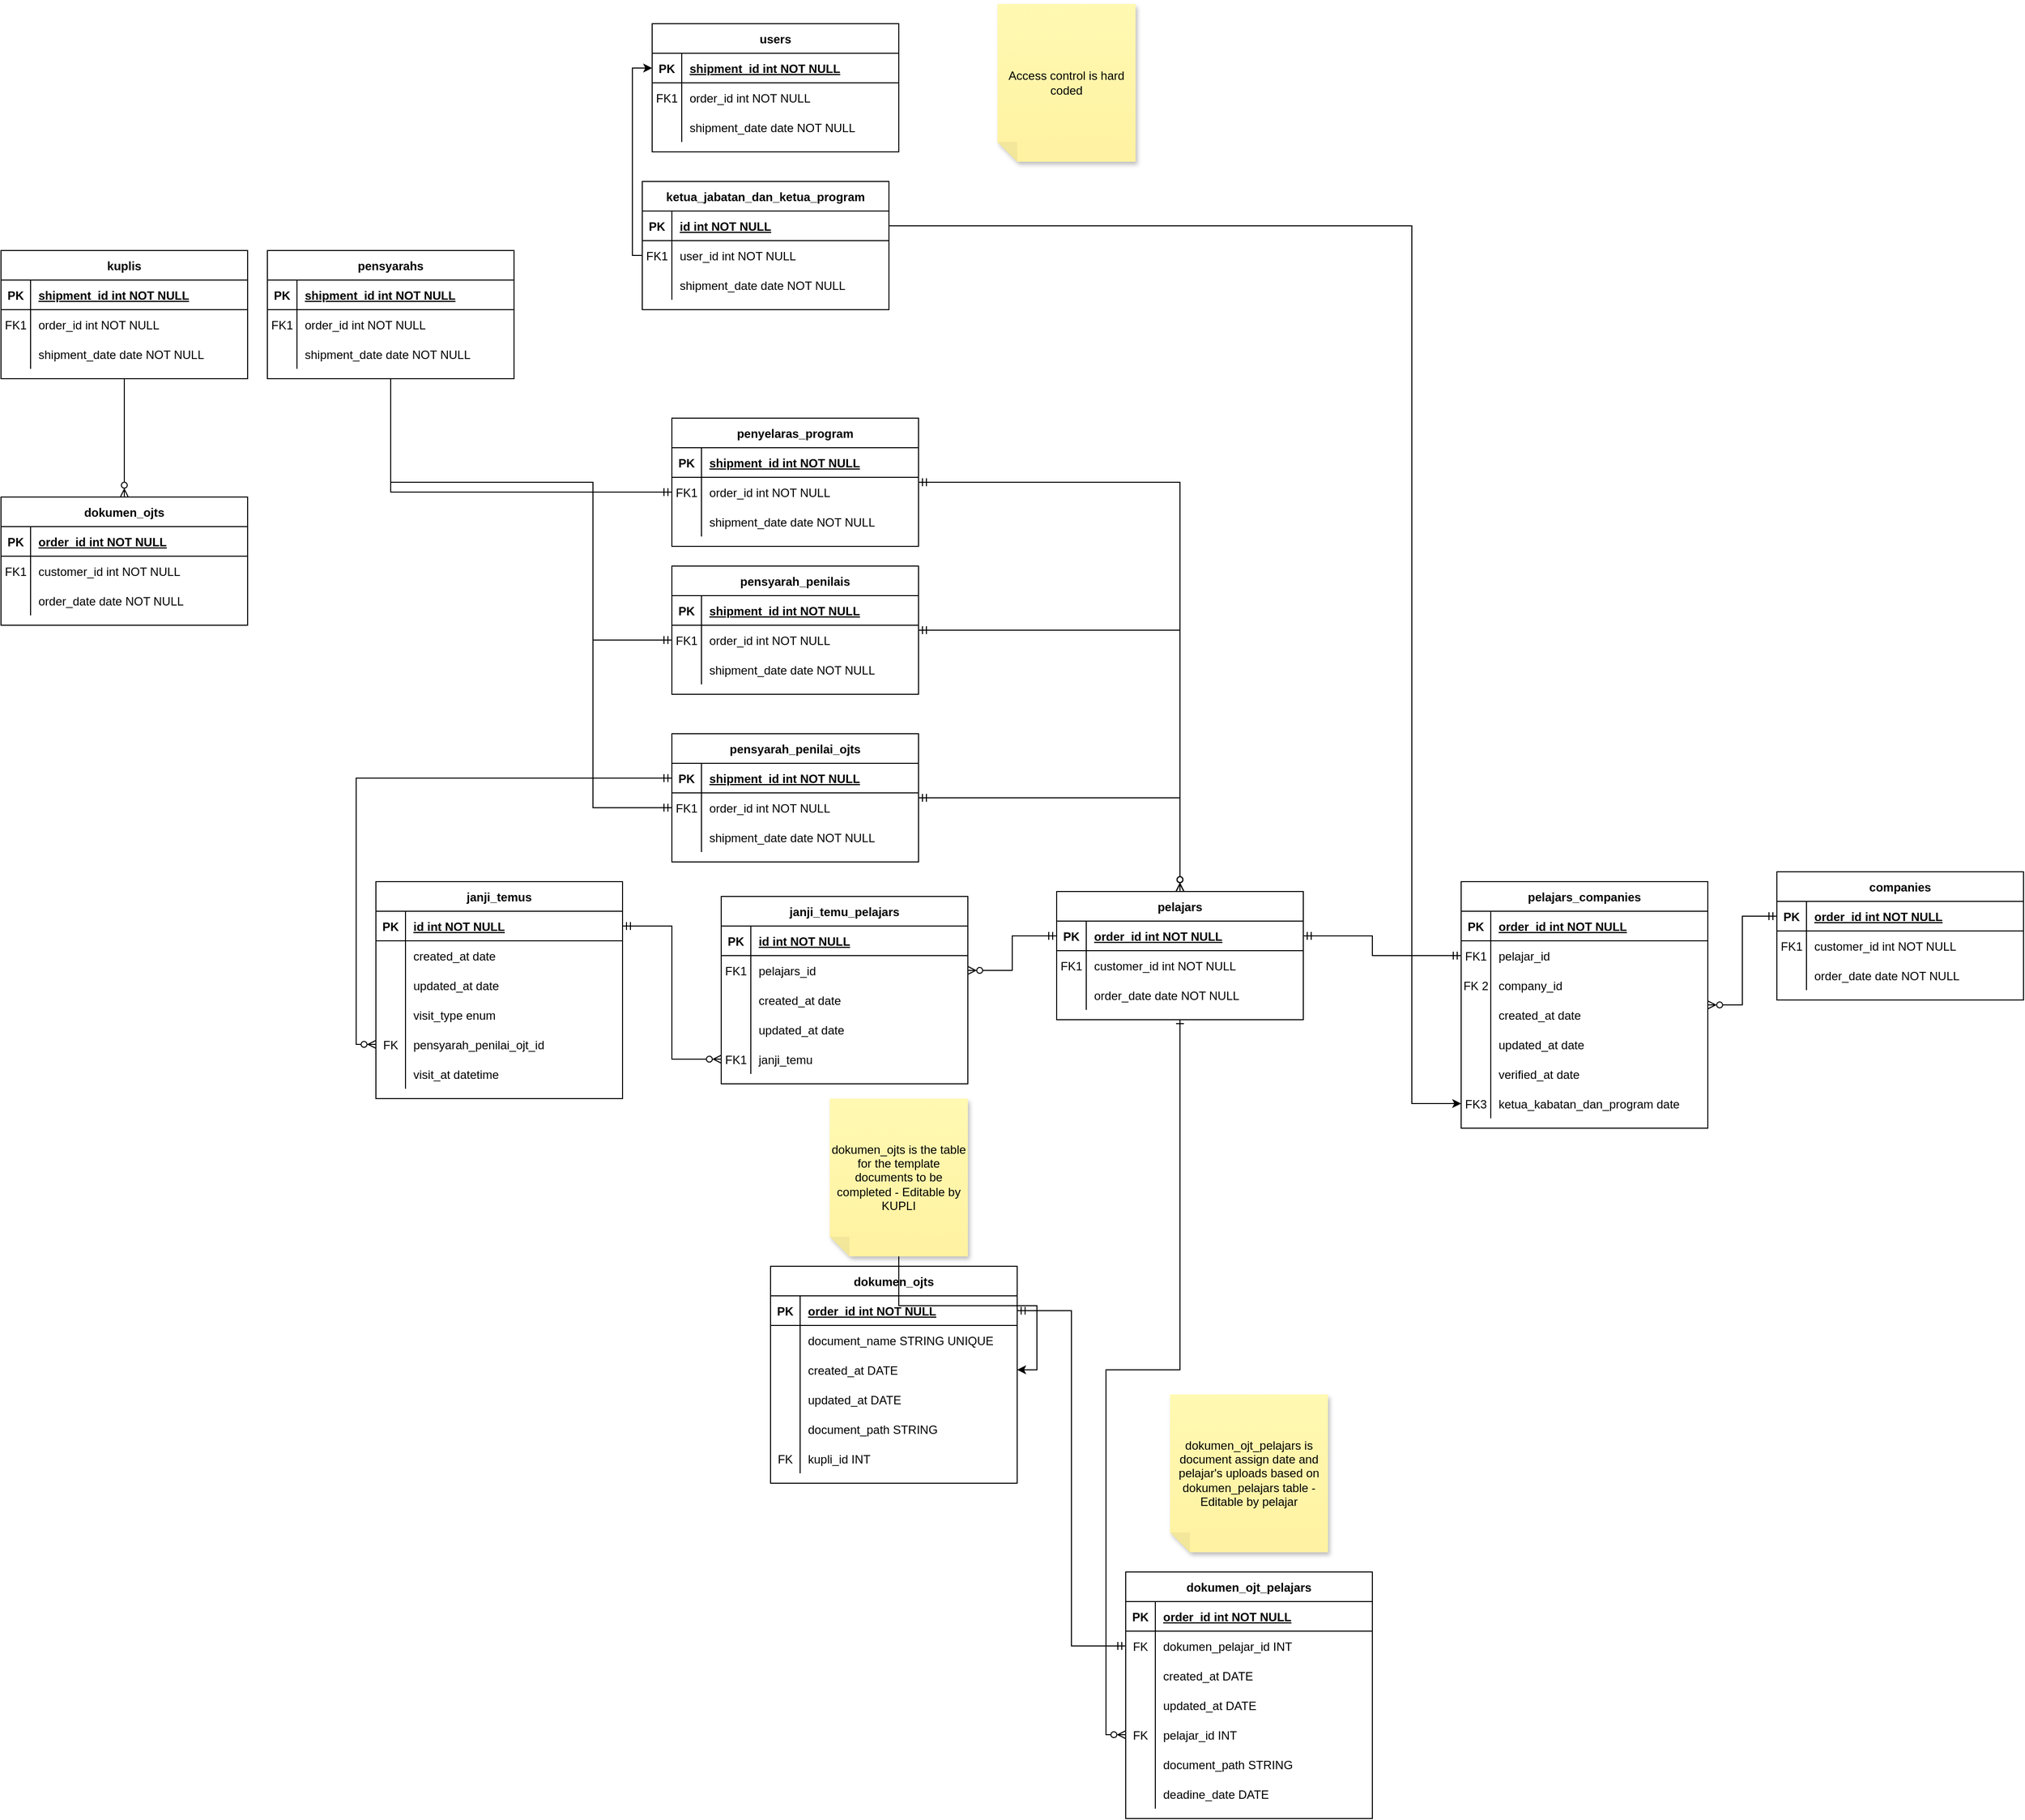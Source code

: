 <mxfile version="23.0.2" type="device">
  <diagram id="R2lEEEUBdFMjLlhIrx00" name="Page-1">
    <mxGraphModel dx="1311" dy="1889" grid="1" gridSize="10" guides="1" tooltips="1" connect="1" arrows="1" fold="1" page="1" pageScale="1" pageWidth="850" pageHeight="1100" math="0" shadow="0" extFonts="Permanent Marker^https://fonts.googleapis.com/css?family=Permanent+Marker">
      <root>
        <mxCell id="0" />
        <mxCell id="1" parent="0" />
        <mxCell id="HYn5PhLY5ar_pRgKZnjV-101" style="edgeStyle=orthogonalEdgeStyle;rounded=0;orthogonalLoop=1;jettySize=auto;html=1;entryX=0;entryY=0.5;entryDx=0;entryDy=0;endArrow=ERzeroToMany;endFill=0;startArrow=ERone;startFill=0;" parent="1" source="C-vyLk0tnHw3VtMMgP7b-2" target="j3ZGtN7tVCaf0foLIAE4-35" edge="1">
          <mxGeometry relative="1" as="geometry" />
        </mxCell>
        <mxCell id="LmFkNyrftHKES4ll5Caj-21" style="edgeStyle=orthogonalEdgeStyle;rounded=0;orthogonalLoop=1;jettySize=auto;html=1;entryX=0;entryY=0.5;entryDx=0;entryDy=0;endArrow=ERmandOne;endFill=0;startArrow=ERmandOne;startFill=0;exitX=1;exitY=0.5;exitDx=0;exitDy=0;" parent="1" source="C-vyLk0tnHw3VtMMgP7b-3" target="LmFkNyrftHKES4ll5Caj-5" edge="1">
          <mxGeometry relative="1" as="geometry">
            <Array as="points">
              <mxPoint x="1440" y="125" />
              <mxPoint x="1440" y="145" />
            </Array>
          </mxGeometry>
        </mxCell>
        <mxCell id="C-vyLk0tnHw3VtMMgP7b-2" value="pelajars" style="shape=table;startSize=30;container=1;collapsible=1;childLayout=tableLayout;fixedRows=1;rowLines=0;fontStyle=1;align=center;resizeLast=1;" parent="1" vertex="1">
          <mxGeometry x="1120" y="80" width="250" height="130" as="geometry" />
        </mxCell>
        <mxCell id="C-vyLk0tnHw3VtMMgP7b-3" value="" style="shape=partialRectangle;collapsible=0;dropTarget=0;pointerEvents=0;fillColor=none;points=[[0,0.5],[1,0.5]];portConstraint=eastwest;top=0;left=0;right=0;bottom=1;" parent="C-vyLk0tnHw3VtMMgP7b-2" vertex="1">
          <mxGeometry y="30" width="250" height="30" as="geometry" />
        </mxCell>
        <mxCell id="C-vyLk0tnHw3VtMMgP7b-4" value="PK" style="shape=partialRectangle;overflow=hidden;connectable=0;fillColor=none;top=0;left=0;bottom=0;right=0;fontStyle=1;" parent="C-vyLk0tnHw3VtMMgP7b-3" vertex="1">
          <mxGeometry width="30" height="30" as="geometry">
            <mxRectangle width="30" height="30" as="alternateBounds" />
          </mxGeometry>
        </mxCell>
        <mxCell id="C-vyLk0tnHw3VtMMgP7b-5" value="order_id int NOT NULL " style="shape=partialRectangle;overflow=hidden;connectable=0;fillColor=none;top=0;left=0;bottom=0;right=0;align=left;spacingLeft=6;fontStyle=5;" parent="C-vyLk0tnHw3VtMMgP7b-3" vertex="1">
          <mxGeometry x="30" width="220" height="30" as="geometry">
            <mxRectangle width="220" height="30" as="alternateBounds" />
          </mxGeometry>
        </mxCell>
        <mxCell id="C-vyLk0tnHw3VtMMgP7b-6" value="" style="shape=partialRectangle;collapsible=0;dropTarget=0;pointerEvents=0;fillColor=none;points=[[0,0.5],[1,0.5]];portConstraint=eastwest;top=0;left=0;right=0;bottom=0;" parent="C-vyLk0tnHw3VtMMgP7b-2" vertex="1">
          <mxGeometry y="60" width="250" height="30" as="geometry" />
        </mxCell>
        <mxCell id="C-vyLk0tnHw3VtMMgP7b-7" value="FK1" style="shape=partialRectangle;overflow=hidden;connectable=0;fillColor=none;top=0;left=0;bottom=0;right=0;" parent="C-vyLk0tnHw3VtMMgP7b-6" vertex="1">
          <mxGeometry width="30" height="30" as="geometry">
            <mxRectangle width="30" height="30" as="alternateBounds" />
          </mxGeometry>
        </mxCell>
        <mxCell id="C-vyLk0tnHw3VtMMgP7b-8" value="customer_id int NOT NULL" style="shape=partialRectangle;overflow=hidden;connectable=0;fillColor=none;top=0;left=0;bottom=0;right=0;align=left;spacingLeft=6;" parent="C-vyLk0tnHw3VtMMgP7b-6" vertex="1">
          <mxGeometry x="30" width="220" height="30" as="geometry">
            <mxRectangle width="220" height="30" as="alternateBounds" />
          </mxGeometry>
        </mxCell>
        <mxCell id="C-vyLk0tnHw3VtMMgP7b-9" value="" style="shape=partialRectangle;collapsible=0;dropTarget=0;pointerEvents=0;fillColor=none;points=[[0,0.5],[1,0.5]];portConstraint=eastwest;top=0;left=0;right=0;bottom=0;" parent="C-vyLk0tnHw3VtMMgP7b-2" vertex="1">
          <mxGeometry y="90" width="250" height="30" as="geometry" />
        </mxCell>
        <mxCell id="C-vyLk0tnHw3VtMMgP7b-10" value="" style="shape=partialRectangle;overflow=hidden;connectable=0;fillColor=none;top=0;left=0;bottom=0;right=0;" parent="C-vyLk0tnHw3VtMMgP7b-9" vertex="1">
          <mxGeometry width="30" height="30" as="geometry">
            <mxRectangle width="30" height="30" as="alternateBounds" />
          </mxGeometry>
        </mxCell>
        <mxCell id="C-vyLk0tnHw3VtMMgP7b-11" value="order_date date NOT NULL" style="shape=partialRectangle;overflow=hidden;connectable=0;fillColor=none;top=0;left=0;bottom=0;right=0;align=left;spacingLeft=6;" parent="C-vyLk0tnHw3VtMMgP7b-9" vertex="1">
          <mxGeometry x="30" width="220" height="30" as="geometry">
            <mxRectangle width="220" height="30" as="alternateBounds" />
          </mxGeometry>
        </mxCell>
        <mxCell id="HYn5PhLY5ar_pRgKZnjV-104" style="edgeStyle=orthogonalEdgeStyle;rounded=0;orthogonalLoop=1;jettySize=auto;html=1;entryX=0.5;entryY=0;entryDx=0;entryDy=0;endArrow=ERzeroToMany;endFill=0;startArrow=ERmandOne;startFill=0;" parent="1" source="C-vyLk0tnHw3VtMMgP7b-13" target="C-vyLk0tnHw3VtMMgP7b-2" edge="1">
          <mxGeometry relative="1" as="geometry" />
        </mxCell>
        <mxCell id="C-vyLk0tnHw3VtMMgP7b-13" value="pensyarah_penilais" style="shape=table;startSize=30;container=1;collapsible=1;childLayout=tableLayout;fixedRows=1;rowLines=0;fontStyle=1;align=center;resizeLast=1;" parent="1" vertex="1">
          <mxGeometry x="730" y="-250" width="250" height="130" as="geometry" />
        </mxCell>
        <mxCell id="C-vyLk0tnHw3VtMMgP7b-14" value="" style="shape=partialRectangle;collapsible=0;dropTarget=0;pointerEvents=0;fillColor=none;points=[[0,0.5],[1,0.5]];portConstraint=eastwest;top=0;left=0;right=0;bottom=1;" parent="C-vyLk0tnHw3VtMMgP7b-13" vertex="1">
          <mxGeometry y="30" width="250" height="30" as="geometry" />
        </mxCell>
        <mxCell id="C-vyLk0tnHw3VtMMgP7b-15" value="PK" style="shape=partialRectangle;overflow=hidden;connectable=0;fillColor=none;top=0;left=0;bottom=0;right=0;fontStyle=1;" parent="C-vyLk0tnHw3VtMMgP7b-14" vertex="1">
          <mxGeometry width="30" height="30" as="geometry">
            <mxRectangle width="30" height="30" as="alternateBounds" />
          </mxGeometry>
        </mxCell>
        <mxCell id="C-vyLk0tnHw3VtMMgP7b-16" value="shipment_id int NOT NULL " style="shape=partialRectangle;overflow=hidden;connectable=0;fillColor=none;top=0;left=0;bottom=0;right=0;align=left;spacingLeft=6;fontStyle=5;" parent="C-vyLk0tnHw3VtMMgP7b-14" vertex="1">
          <mxGeometry x="30" width="220" height="30" as="geometry">
            <mxRectangle width="220" height="30" as="alternateBounds" />
          </mxGeometry>
        </mxCell>
        <mxCell id="C-vyLk0tnHw3VtMMgP7b-17" value="" style="shape=partialRectangle;collapsible=0;dropTarget=0;pointerEvents=0;fillColor=none;points=[[0,0.5],[1,0.5]];portConstraint=eastwest;top=0;left=0;right=0;bottom=0;" parent="C-vyLk0tnHw3VtMMgP7b-13" vertex="1">
          <mxGeometry y="60" width="250" height="30" as="geometry" />
        </mxCell>
        <mxCell id="C-vyLk0tnHw3VtMMgP7b-18" value="FK1" style="shape=partialRectangle;overflow=hidden;connectable=0;fillColor=none;top=0;left=0;bottom=0;right=0;" parent="C-vyLk0tnHw3VtMMgP7b-17" vertex="1">
          <mxGeometry width="30" height="30" as="geometry">
            <mxRectangle width="30" height="30" as="alternateBounds" />
          </mxGeometry>
        </mxCell>
        <mxCell id="C-vyLk0tnHw3VtMMgP7b-19" value="order_id int NOT NULL" style="shape=partialRectangle;overflow=hidden;connectable=0;fillColor=none;top=0;left=0;bottom=0;right=0;align=left;spacingLeft=6;" parent="C-vyLk0tnHw3VtMMgP7b-17" vertex="1">
          <mxGeometry x="30" width="220" height="30" as="geometry">
            <mxRectangle width="220" height="30" as="alternateBounds" />
          </mxGeometry>
        </mxCell>
        <mxCell id="C-vyLk0tnHw3VtMMgP7b-20" value="" style="shape=partialRectangle;collapsible=0;dropTarget=0;pointerEvents=0;fillColor=none;points=[[0,0.5],[1,0.5]];portConstraint=eastwest;top=0;left=0;right=0;bottom=0;" parent="C-vyLk0tnHw3VtMMgP7b-13" vertex="1">
          <mxGeometry y="90" width="250" height="30" as="geometry" />
        </mxCell>
        <mxCell id="C-vyLk0tnHw3VtMMgP7b-21" value="" style="shape=partialRectangle;overflow=hidden;connectable=0;fillColor=none;top=0;left=0;bottom=0;right=0;" parent="C-vyLk0tnHw3VtMMgP7b-20" vertex="1">
          <mxGeometry width="30" height="30" as="geometry">
            <mxRectangle width="30" height="30" as="alternateBounds" />
          </mxGeometry>
        </mxCell>
        <mxCell id="C-vyLk0tnHw3VtMMgP7b-22" value="shipment_date date NOT NULL" style="shape=partialRectangle;overflow=hidden;connectable=0;fillColor=none;top=0;left=0;bottom=0;right=0;align=left;spacingLeft=6;" parent="C-vyLk0tnHw3VtMMgP7b-20" vertex="1">
          <mxGeometry x="30" width="220" height="30" as="geometry">
            <mxRectangle width="220" height="30" as="alternateBounds" />
          </mxGeometry>
        </mxCell>
        <mxCell id="HYn5PhLY5ar_pRgKZnjV-105" style="edgeStyle=orthogonalEdgeStyle;rounded=0;orthogonalLoop=1;jettySize=auto;html=1;entryX=0.5;entryY=0;entryDx=0;entryDy=0;endArrow=ERzeroToMany;endFill=0;startArrow=ERmandOne;startFill=0;" parent="1" source="HYn5PhLY5ar_pRgKZnjV-1" target="C-vyLk0tnHw3VtMMgP7b-2" edge="1">
          <mxGeometry relative="1" as="geometry" />
        </mxCell>
        <mxCell id="Z_wYfqFkW7ux3otvt7hH-59" style="edgeStyle=orthogonalEdgeStyle;rounded=0;orthogonalLoop=1;jettySize=auto;html=1;entryX=0;entryY=0.5;entryDx=0;entryDy=0;endArrow=ERzeroToMany;endFill=0;startArrow=ERmandOne;startFill=0;exitX=0;exitY=0.5;exitDx=0;exitDy=0;" parent="1" source="HYn5PhLY5ar_pRgKZnjV-2" target="Z_wYfqFkW7ux3otvt7hH-56" edge="1">
          <mxGeometry relative="1" as="geometry">
            <Array as="points">
              <mxPoint x="410" y="-35" />
              <mxPoint x="410" y="235" />
            </Array>
          </mxGeometry>
        </mxCell>
        <mxCell id="HYn5PhLY5ar_pRgKZnjV-1" value="pensyarah_penilai_ojts" style="shape=table;startSize=30;container=1;collapsible=1;childLayout=tableLayout;fixedRows=1;rowLines=0;fontStyle=1;align=center;resizeLast=1;" parent="1" vertex="1">
          <mxGeometry x="730" y="-80" width="250" height="130" as="geometry" />
        </mxCell>
        <mxCell id="HYn5PhLY5ar_pRgKZnjV-2" value="" style="shape=partialRectangle;collapsible=0;dropTarget=0;pointerEvents=0;fillColor=none;points=[[0,0.5],[1,0.5]];portConstraint=eastwest;top=0;left=0;right=0;bottom=1;" parent="HYn5PhLY5ar_pRgKZnjV-1" vertex="1">
          <mxGeometry y="30" width="250" height="30" as="geometry" />
        </mxCell>
        <mxCell id="HYn5PhLY5ar_pRgKZnjV-3" value="PK" style="shape=partialRectangle;overflow=hidden;connectable=0;fillColor=none;top=0;left=0;bottom=0;right=0;fontStyle=1;" parent="HYn5PhLY5ar_pRgKZnjV-2" vertex="1">
          <mxGeometry width="30" height="30" as="geometry">
            <mxRectangle width="30" height="30" as="alternateBounds" />
          </mxGeometry>
        </mxCell>
        <mxCell id="HYn5PhLY5ar_pRgKZnjV-4" value="shipment_id int NOT NULL " style="shape=partialRectangle;overflow=hidden;connectable=0;fillColor=none;top=0;left=0;bottom=0;right=0;align=left;spacingLeft=6;fontStyle=5;" parent="HYn5PhLY5ar_pRgKZnjV-2" vertex="1">
          <mxGeometry x="30" width="220" height="30" as="geometry">
            <mxRectangle width="220" height="30" as="alternateBounds" />
          </mxGeometry>
        </mxCell>
        <mxCell id="HYn5PhLY5ar_pRgKZnjV-5" value="" style="shape=partialRectangle;collapsible=0;dropTarget=0;pointerEvents=0;fillColor=none;points=[[0,0.5],[1,0.5]];portConstraint=eastwest;top=0;left=0;right=0;bottom=0;" parent="HYn5PhLY5ar_pRgKZnjV-1" vertex="1">
          <mxGeometry y="60" width="250" height="30" as="geometry" />
        </mxCell>
        <mxCell id="HYn5PhLY5ar_pRgKZnjV-6" value="FK1" style="shape=partialRectangle;overflow=hidden;connectable=0;fillColor=none;top=0;left=0;bottom=0;right=0;" parent="HYn5PhLY5ar_pRgKZnjV-5" vertex="1">
          <mxGeometry width="30" height="30" as="geometry">
            <mxRectangle width="30" height="30" as="alternateBounds" />
          </mxGeometry>
        </mxCell>
        <mxCell id="HYn5PhLY5ar_pRgKZnjV-7" value="order_id int NOT NULL" style="shape=partialRectangle;overflow=hidden;connectable=0;fillColor=none;top=0;left=0;bottom=0;right=0;align=left;spacingLeft=6;" parent="HYn5PhLY5ar_pRgKZnjV-5" vertex="1">
          <mxGeometry x="30" width="220" height="30" as="geometry">
            <mxRectangle width="220" height="30" as="alternateBounds" />
          </mxGeometry>
        </mxCell>
        <mxCell id="HYn5PhLY5ar_pRgKZnjV-8" value="" style="shape=partialRectangle;collapsible=0;dropTarget=0;pointerEvents=0;fillColor=none;points=[[0,0.5],[1,0.5]];portConstraint=eastwest;top=0;left=0;right=0;bottom=0;" parent="HYn5PhLY5ar_pRgKZnjV-1" vertex="1">
          <mxGeometry y="90" width="250" height="30" as="geometry" />
        </mxCell>
        <mxCell id="HYn5PhLY5ar_pRgKZnjV-9" value="" style="shape=partialRectangle;overflow=hidden;connectable=0;fillColor=none;top=0;left=0;bottom=0;right=0;" parent="HYn5PhLY5ar_pRgKZnjV-8" vertex="1">
          <mxGeometry width="30" height="30" as="geometry">
            <mxRectangle width="30" height="30" as="alternateBounds" />
          </mxGeometry>
        </mxCell>
        <mxCell id="HYn5PhLY5ar_pRgKZnjV-10" value="shipment_date date NOT NULL" style="shape=partialRectangle;overflow=hidden;connectable=0;fillColor=none;top=0;left=0;bottom=0;right=0;align=left;spacingLeft=6;" parent="HYn5PhLY5ar_pRgKZnjV-8" vertex="1">
          <mxGeometry x="30" width="220" height="30" as="geometry">
            <mxRectangle width="220" height="30" as="alternateBounds" />
          </mxGeometry>
        </mxCell>
        <mxCell id="HYn5PhLY5ar_pRgKZnjV-106" style="edgeStyle=orthogonalEdgeStyle;rounded=0;orthogonalLoop=1;jettySize=auto;html=1;entryX=0.5;entryY=0;entryDx=0;entryDy=0;endArrow=ERzeroToMany;endFill=0;startArrow=ERmandOne;startFill=0;" parent="1" source="HYn5PhLY5ar_pRgKZnjV-11" target="C-vyLk0tnHw3VtMMgP7b-2" edge="1">
          <mxGeometry relative="1" as="geometry" />
        </mxCell>
        <mxCell id="HYn5PhLY5ar_pRgKZnjV-11" value="penyelaras_program" style="shape=table;startSize=30;container=1;collapsible=1;childLayout=tableLayout;fixedRows=1;rowLines=0;fontStyle=1;align=center;resizeLast=1;" parent="1" vertex="1">
          <mxGeometry x="730" y="-400" width="250" height="130" as="geometry" />
        </mxCell>
        <mxCell id="HYn5PhLY5ar_pRgKZnjV-12" value="" style="shape=partialRectangle;collapsible=0;dropTarget=0;pointerEvents=0;fillColor=none;points=[[0,0.5],[1,0.5]];portConstraint=eastwest;top=0;left=0;right=0;bottom=1;" parent="HYn5PhLY5ar_pRgKZnjV-11" vertex="1">
          <mxGeometry y="30" width="250" height="30" as="geometry" />
        </mxCell>
        <mxCell id="HYn5PhLY5ar_pRgKZnjV-13" value="PK" style="shape=partialRectangle;overflow=hidden;connectable=0;fillColor=none;top=0;left=0;bottom=0;right=0;fontStyle=1;" parent="HYn5PhLY5ar_pRgKZnjV-12" vertex="1">
          <mxGeometry width="30" height="30" as="geometry">
            <mxRectangle width="30" height="30" as="alternateBounds" />
          </mxGeometry>
        </mxCell>
        <mxCell id="HYn5PhLY5ar_pRgKZnjV-14" value="shipment_id int NOT NULL " style="shape=partialRectangle;overflow=hidden;connectable=0;fillColor=none;top=0;left=0;bottom=0;right=0;align=left;spacingLeft=6;fontStyle=5;" parent="HYn5PhLY5ar_pRgKZnjV-12" vertex="1">
          <mxGeometry x="30" width="220" height="30" as="geometry">
            <mxRectangle width="220" height="30" as="alternateBounds" />
          </mxGeometry>
        </mxCell>
        <mxCell id="HYn5PhLY5ar_pRgKZnjV-15" value="" style="shape=partialRectangle;collapsible=0;dropTarget=0;pointerEvents=0;fillColor=none;points=[[0,0.5],[1,0.5]];portConstraint=eastwest;top=0;left=0;right=0;bottom=0;" parent="HYn5PhLY5ar_pRgKZnjV-11" vertex="1">
          <mxGeometry y="60" width="250" height="30" as="geometry" />
        </mxCell>
        <mxCell id="HYn5PhLY5ar_pRgKZnjV-16" value="FK1" style="shape=partialRectangle;overflow=hidden;connectable=0;fillColor=none;top=0;left=0;bottom=0;right=0;" parent="HYn5PhLY5ar_pRgKZnjV-15" vertex="1">
          <mxGeometry width="30" height="30" as="geometry">
            <mxRectangle width="30" height="30" as="alternateBounds" />
          </mxGeometry>
        </mxCell>
        <mxCell id="HYn5PhLY5ar_pRgKZnjV-17" value="order_id int NOT NULL" style="shape=partialRectangle;overflow=hidden;connectable=0;fillColor=none;top=0;left=0;bottom=0;right=0;align=left;spacingLeft=6;" parent="HYn5PhLY5ar_pRgKZnjV-15" vertex="1">
          <mxGeometry x="30" width="220" height="30" as="geometry">
            <mxRectangle width="220" height="30" as="alternateBounds" />
          </mxGeometry>
        </mxCell>
        <mxCell id="HYn5PhLY5ar_pRgKZnjV-18" value="" style="shape=partialRectangle;collapsible=0;dropTarget=0;pointerEvents=0;fillColor=none;points=[[0,0.5],[1,0.5]];portConstraint=eastwest;top=0;left=0;right=0;bottom=0;" parent="HYn5PhLY5ar_pRgKZnjV-11" vertex="1">
          <mxGeometry y="90" width="250" height="30" as="geometry" />
        </mxCell>
        <mxCell id="HYn5PhLY5ar_pRgKZnjV-19" value="" style="shape=partialRectangle;overflow=hidden;connectable=0;fillColor=none;top=0;left=0;bottom=0;right=0;" parent="HYn5PhLY5ar_pRgKZnjV-18" vertex="1">
          <mxGeometry width="30" height="30" as="geometry">
            <mxRectangle width="30" height="30" as="alternateBounds" />
          </mxGeometry>
        </mxCell>
        <mxCell id="HYn5PhLY5ar_pRgKZnjV-20" value="shipment_date date NOT NULL" style="shape=partialRectangle;overflow=hidden;connectable=0;fillColor=none;top=0;left=0;bottom=0;right=0;align=left;spacingLeft=6;" parent="HYn5PhLY5ar_pRgKZnjV-18" vertex="1">
          <mxGeometry x="30" width="220" height="30" as="geometry">
            <mxRectangle width="220" height="30" as="alternateBounds" />
          </mxGeometry>
        </mxCell>
        <mxCell id="HYn5PhLY5ar_pRgKZnjV-152" style="edgeStyle=orthogonalEdgeStyle;rounded=0;orthogonalLoop=1;jettySize=auto;html=1;entryX=0.5;entryY=0;entryDx=0;entryDy=0;endArrow=ERzeroToMany;endFill=0;" parent="1" source="HYn5PhLY5ar_pRgKZnjV-21" target="HYn5PhLY5ar_pRgKZnjV-31" edge="1">
          <mxGeometry relative="1" as="geometry" />
        </mxCell>
        <mxCell id="HYn5PhLY5ar_pRgKZnjV-21" value="kuplis" style="shape=table;startSize=30;container=1;collapsible=1;childLayout=tableLayout;fixedRows=1;rowLines=0;fontStyle=1;align=center;resizeLast=1;" parent="1" vertex="1">
          <mxGeometry x="50" y="-570" width="250" height="130" as="geometry" />
        </mxCell>
        <mxCell id="HYn5PhLY5ar_pRgKZnjV-22" value="" style="shape=partialRectangle;collapsible=0;dropTarget=0;pointerEvents=0;fillColor=none;points=[[0,0.5],[1,0.5]];portConstraint=eastwest;top=0;left=0;right=0;bottom=1;" parent="HYn5PhLY5ar_pRgKZnjV-21" vertex="1">
          <mxGeometry y="30" width="250" height="30" as="geometry" />
        </mxCell>
        <mxCell id="HYn5PhLY5ar_pRgKZnjV-23" value="PK" style="shape=partialRectangle;overflow=hidden;connectable=0;fillColor=none;top=0;left=0;bottom=0;right=0;fontStyle=1;" parent="HYn5PhLY5ar_pRgKZnjV-22" vertex="1">
          <mxGeometry width="30" height="30" as="geometry">
            <mxRectangle width="30" height="30" as="alternateBounds" />
          </mxGeometry>
        </mxCell>
        <mxCell id="HYn5PhLY5ar_pRgKZnjV-24" value="shipment_id int NOT NULL " style="shape=partialRectangle;overflow=hidden;connectable=0;fillColor=none;top=0;left=0;bottom=0;right=0;align=left;spacingLeft=6;fontStyle=5;" parent="HYn5PhLY5ar_pRgKZnjV-22" vertex="1">
          <mxGeometry x="30" width="220" height="30" as="geometry">
            <mxRectangle width="220" height="30" as="alternateBounds" />
          </mxGeometry>
        </mxCell>
        <mxCell id="HYn5PhLY5ar_pRgKZnjV-25" value="" style="shape=partialRectangle;collapsible=0;dropTarget=0;pointerEvents=0;fillColor=none;points=[[0,0.5],[1,0.5]];portConstraint=eastwest;top=0;left=0;right=0;bottom=0;" parent="HYn5PhLY5ar_pRgKZnjV-21" vertex="1">
          <mxGeometry y="60" width="250" height="30" as="geometry" />
        </mxCell>
        <mxCell id="HYn5PhLY5ar_pRgKZnjV-26" value="FK1" style="shape=partialRectangle;overflow=hidden;connectable=0;fillColor=none;top=0;left=0;bottom=0;right=0;" parent="HYn5PhLY5ar_pRgKZnjV-25" vertex="1">
          <mxGeometry width="30" height="30" as="geometry">
            <mxRectangle width="30" height="30" as="alternateBounds" />
          </mxGeometry>
        </mxCell>
        <mxCell id="HYn5PhLY5ar_pRgKZnjV-27" value="order_id int NOT NULL" style="shape=partialRectangle;overflow=hidden;connectable=0;fillColor=none;top=0;left=0;bottom=0;right=0;align=left;spacingLeft=6;" parent="HYn5PhLY5ar_pRgKZnjV-25" vertex="1">
          <mxGeometry x="30" width="220" height="30" as="geometry">
            <mxRectangle width="220" height="30" as="alternateBounds" />
          </mxGeometry>
        </mxCell>
        <mxCell id="HYn5PhLY5ar_pRgKZnjV-28" value="" style="shape=partialRectangle;collapsible=0;dropTarget=0;pointerEvents=0;fillColor=none;points=[[0,0.5],[1,0.5]];portConstraint=eastwest;top=0;left=0;right=0;bottom=0;" parent="HYn5PhLY5ar_pRgKZnjV-21" vertex="1">
          <mxGeometry y="90" width="250" height="30" as="geometry" />
        </mxCell>
        <mxCell id="HYn5PhLY5ar_pRgKZnjV-29" value="" style="shape=partialRectangle;overflow=hidden;connectable=0;fillColor=none;top=0;left=0;bottom=0;right=0;" parent="HYn5PhLY5ar_pRgKZnjV-28" vertex="1">
          <mxGeometry width="30" height="30" as="geometry">
            <mxRectangle width="30" height="30" as="alternateBounds" />
          </mxGeometry>
        </mxCell>
        <mxCell id="HYn5PhLY5ar_pRgKZnjV-30" value="shipment_date date NOT NULL" style="shape=partialRectangle;overflow=hidden;connectable=0;fillColor=none;top=0;left=0;bottom=0;right=0;align=left;spacingLeft=6;" parent="HYn5PhLY5ar_pRgKZnjV-28" vertex="1">
          <mxGeometry x="30" width="220" height="30" as="geometry">
            <mxRectangle width="220" height="30" as="alternateBounds" />
          </mxGeometry>
        </mxCell>
        <mxCell id="HYn5PhLY5ar_pRgKZnjV-31" value="dokumen_ojts" style="shape=table;startSize=30;container=1;collapsible=1;childLayout=tableLayout;fixedRows=1;rowLines=0;fontStyle=1;align=center;resizeLast=1;" parent="1" vertex="1">
          <mxGeometry x="50" y="-320" width="250" height="130" as="geometry" />
        </mxCell>
        <mxCell id="HYn5PhLY5ar_pRgKZnjV-32" value="" style="shape=partialRectangle;collapsible=0;dropTarget=0;pointerEvents=0;fillColor=none;points=[[0,0.5],[1,0.5]];portConstraint=eastwest;top=0;left=0;right=0;bottom=1;" parent="HYn5PhLY5ar_pRgKZnjV-31" vertex="1">
          <mxGeometry y="30" width="250" height="30" as="geometry" />
        </mxCell>
        <mxCell id="HYn5PhLY5ar_pRgKZnjV-33" value="PK" style="shape=partialRectangle;overflow=hidden;connectable=0;fillColor=none;top=0;left=0;bottom=0;right=0;fontStyle=1;" parent="HYn5PhLY5ar_pRgKZnjV-32" vertex="1">
          <mxGeometry width="30" height="30" as="geometry">
            <mxRectangle width="30" height="30" as="alternateBounds" />
          </mxGeometry>
        </mxCell>
        <mxCell id="HYn5PhLY5ar_pRgKZnjV-34" value="order_id int NOT NULL " style="shape=partialRectangle;overflow=hidden;connectable=0;fillColor=none;top=0;left=0;bottom=0;right=0;align=left;spacingLeft=6;fontStyle=5;" parent="HYn5PhLY5ar_pRgKZnjV-32" vertex="1">
          <mxGeometry x="30" width="220" height="30" as="geometry">
            <mxRectangle width="220" height="30" as="alternateBounds" />
          </mxGeometry>
        </mxCell>
        <mxCell id="HYn5PhLY5ar_pRgKZnjV-35" value="" style="shape=partialRectangle;collapsible=0;dropTarget=0;pointerEvents=0;fillColor=none;points=[[0,0.5],[1,0.5]];portConstraint=eastwest;top=0;left=0;right=0;bottom=0;" parent="HYn5PhLY5ar_pRgKZnjV-31" vertex="1">
          <mxGeometry y="60" width="250" height="30" as="geometry" />
        </mxCell>
        <mxCell id="HYn5PhLY5ar_pRgKZnjV-36" value="FK1" style="shape=partialRectangle;overflow=hidden;connectable=0;fillColor=none;top=0;left=0;bottom=0;right=0;" parent="HYn5PhLY5ar_pRgKZnjV-35" vertex="1">
          <mxGeometry width="30" height="30" as="geometry">
            <mxRectangle width="30" height="30" as="alternateBounds" />
          </mxGeometry>
        </mxCell>
        <mxCell id="HYn5PhLY5ar_pRgKZnjV-37" value="customer_id int NOT NULL" style="shape=partialRectangle;overflow=hidden;connectable=0;fillColor=none;top=0;left=0;bottom=0;right=0;align=left;spacingLeft=6;" parent="HYn5PhLY5ar_pRgKZnjV-35" vertex="1">
          <mxGeometry x="30" width="220" height="30" as="geometry">
            <mxRectangle width="220" height="30" as="alternateBounds" />
          </mxGeometry>
        </mxCell>
        <mxCell id="HYn5PhLY5ar_pRgKZnjV-38" value="" style="shape=partialRectangle;collapsible=0;dropTarget=0;pointerEvents=0;fillColor=none;points=[[0,0.5],[1,0.5]];portConstraint=eastwest;top=0;left=0;right=0;bottom=0;" parent="HYn5PhLY5ar_pRgKZnjV-31" vertex="1">
          <mxGeometry y="90" width="250" height="30" as="geometry" />
        </mxCell>
        <mxCell id="HYn5PhLY5ar_pRgKZnjV-39" value="" style="shape=partialRectangle;overflow=hidden;connectable=0;fillColor=none;top=0;left=0;bottom=0;right=0;" parent="HYn5PhLY5ar_pRgKZnjV-38" vertex="1">
          <mxGeometry width="30" height="30" as="geometry">
            <mxRectangle width="30" height="30" as="alternateBounds" />
          </mxGeometry>
        </mxCell>
        <mxCell id="HYn5PhLY5ar_pRgKZnjV-40" value="order_date date NOT NULL" style="shape=partialRectangle;overflow=hidden;connectable=0;fillColor=none;top=0;left=0;bottom=0;right=0;align=left;spacingLeft=6;" parent="HYn5PhLY5ar_pRgKZnjV-38" vertex="1">
          <mxGeometry x="30" width="220" height="30" as="geometry">
            <mxRectangle width="220" height="30" as="alternateBounds" />
          </mxGeometry>
        </mxCell>
        <mxCell id="HYn5PhLY5ar_pRgKZnjV-41" value="dokumen_ojts" style="shape=table;startSize=30;container=1;collapsible=1;childLayout=tableLayout;fixedRows=1;rowLines=0;fontStyle=1;align=center;resizeLast=1;" parent="1" vertex="1">
          <mxGeometry x="830" y="460" width="250" height="220" as="geometry" />
        </mxCell>
        <mxCell id="HYn5PhLY5ar_pRgKZnjV-42" value="" style="shape=partialRectangle;collapsible=0;dropTarget=0;pointerEvents=0;fillColor=none;points=[[0,0.5],[1,0.5]];portConstraint=eastwest;top=0;left=0;right=0;bottom=1;" parent="HYn5PhLY5ar_pRgKZnjV-41" vertex="1">
          <mxGeometry y="30" width="250" height="30" as="geometry" />
        </mxCell>
        <mxCell id="HYn5PhLY5ar_pRgKZnjV-43" value="PK" style="shape=partialRectangle;overflow=hidden;connectable=0;fillColor=none;top=0;left=0;bottom=0;right=0;fontStyle=1;" parent="HYn5PhLY5ar_pRgKZnjV-42" vertex="1">
          <mxGeometry width="30" height="30" as="geometry">
            <mxRectangle width="30" height="30" as="alternateBounds" />
          </mxGeometry>
        </mxCell>
        <mxCell id="HYn5PhLY5ar_pRgKZnjV-44" value="order_id int NOT NULL " style="shape=partialRectangle;overflow=hidden;connectable=0;fillColor=none;top=0;left=0;bottom=0;right=0;align=left;spacingLeft=6;fontStyle=5;" parent="HYn5PhLY5ar_pRgKZnjV-42" vertex="1">
          <mxGeometry x="30" width="220" height="30" as="geometry">
            <mxRectangle width="220" height="30" as="alternateBounds" />
          </mxGeometry>
        </mxCell>
        <mxCell id="HYn5PhLY5ar_pRgKZnjV-45" value="" style="shape=partialRectangle;collapsible=0;dropTarget=0;pointerEvents=0;fillColor=none;points=[[0,0.5],[1,0.5]];portConstraint=eastwest;top=0;left=0;right=0;bottom=0;" parent="HYn5PhLY5ar_pRgKZnjV-41" vertex="1">
          <mxGeometry y="60" width="250" height="30" as="geometry" />
        </mxCell>
        <mxCell id="HYn5PhLY5ar_pRgKZnjV-46" value="" style="shape=partialRectangle;overflow=hidden;connectable=0;fillColor=none;top=0;left=0;bottom=0;right=0;" parent="HYn5PhLY5ar_pRgKZnjV-45" vertex="1">
          <mxGeometry width="30" height="30" as="geometry">
            <mxRectangle width="30" height="30" as="alternateBounds" />
          </mxGeometry>
        </mxCell>
        <mxCell id="HYn5PhLY5ar_pRgKZnjV-47" value="document_name STRING UNIQUE" style="shape=partialRectangle;overflow=hidden;connectable=0;fillColor=none;top=0;left=0;bottom=0;right=0;align=left;spacingLeft=6;" parent="HYn5PhLY5ar_pRgKZnjV-45" vertex="1">
          <mxGeometry x="30" width="220" height="30" as="geometry">
            <mxRectangle width="220" height="30" as="alternateBounds" />
          </mxGeometry>
        </mxCell>
        <mxCell id="HYn5PhLY5ar_pRgKZnjV-48" value="" style="shape=partialRectangle;collapsible=0;dropTarget=0;pointerEvents=0;fillColor=none;points=[[0,0.5],[1,0.5]];portConstraint=eastwest;top=0;left=0;right=0;bottom=0;" parent="HYn5PhLY5ar_pRgKZnjV-41" vertex="1">
          <mxGeometry y="90" width="250" height="30" as="geometry" />
        </mxCell>
        <mxCell id="HYn5PhLY5ar_pRgKZnjV-49" value="" style="shape=partialRectangle;overflow=hidden;connectable=0;fillColor=none;top=0;left=0;bottom=0;right=0;" parent="HYn5PhLY5ar_pRgKZnjV-48" vertex="1">
          <mxGeometry width="30" height="30" as="geometry">
            <mxRectangle width="30" height="30" as="alternateBounds" />
          </mxGeometry>
        </mxCell>
        <mxCell id="HYn5PhLY5ar_pRgKZnjV-50" value="created_at DATE" style="shape=partialRectangle;overflow=hidden;connectable=0;fillColor=none;top=0;left=0;bottom=0;right=0;align=left;spacingLeft=6;" parent="HYn5PhLY5ar_pRgKZnjV-48" vertex="1">
          <mxGeometry x="30" width="220" height="30" as="geometry">
            <mxRectangle width="220" height="30" as="alternateBounds" />
          </mxGeometry>
        </mxCell>
        <mxCell id="j3ZGtN7tVCaf0foLIAE4-1" value="" style="shape=partialRectangle;collapsible=0;dropTarget=0;pointerEvents=0;fillColor=none;points=[[0,0.5],[1,0.5]];portConstraint=eastwest;top=0;left=0;right=0;bottom=0;" parent="HYn5PhLY5ar_pRgKZnjV-41" vertex="1">
          <mxGeometry y="120" width="250" height="30" as="geometry" />
        </mxCell>
        <mxCell id="j3ZGtN7tVCaf0foLIAE4-2" value="" style="shape=partialRectangle;overflow=hidden;connectable=0;fillColor=none;top=0;left=0;bottom=0;right=0;" parent="j3ZGtN7tVCaf0foLIAE4-1" vertex="1">
          <mxGeometry width="30" height="30" as="geometry">
            <mxRectangle width="30" height="30" as="alternateBounds" />
          </mxGeometry>
        </mxCell>
        <mxCell id="j3ZGtN7tVCaf0foLIAE4-3" value="updated_at DATE" style="shape=partialRectangle;overflow=hidden;connectable=0;fillColor=none;top=0;left=0;bottom=0;right=0;align=left;spacingLeft=6;" parent="j3ZGtN7tVCaf0foLIAE4-1" vertex="1">
          <mxGeometry x="30" width="220" height="30" as="geometry">
            <mxRectangle width="220" height="30" as="alternateBounds" />
          </mxGeometry>
        </mxCell>
        <mxCell id="j3ZGtN7tVCaf0foLIAE4-8" value="" style="shape=partialRectangle;collapsible=0;dropTarget=0;pointerEvents=0;fillColor=none;points=[[0,0.5],[1,0.5]];portConstraint=eastwest;top=0;left=0;right=0;bottom=0;" parent="HYn5PhLY5ar_pRgKZnjV-41" vertex="1">
          <mxGeometry y="150" width="250" height="30" as="geometry" />
        </mxCell>
        <mxCell id="j3ZGtN7tVCaf0foLIAE4-9" value="" style="shape=partialRectangle;overflow=hidden;connectable=0;fillColor=none;top=0;left=0;bottom=0;right=0;" parent="j3ZGtN7tVCaf0foLIAE4-8" vertex="1">
          <mxGeometry width="30" height="30" as="geometry">
            <mxRectangle width="30" height="30" as="alternateBounds" />
          </mxGeometry>
        </mxCell>
        <mxCell id="j3ZGtN7tVCaf0foLIAE4-10" value="document_path STRING" style="shape=partialRectangle;overflow=hidden;connectable=0;fillColor=none;top=0;left=0;bottom=0;right=0;align=left;spacingLeft=6;" parent="j3ZGtN7tVCaf0foLIAE4-8" vertex="1">
          <mxGeometry x="30" width="220" height="30" as="geometry">
            <mxRectangle width="220" height="30" as="alternateBounds" />
          </mxGeometry>
        </mxCell>
        <mxCell id="j3ZGtN7tVCaf0foLIAE4-40" value="" style="shape=partialRectangle;collapsible=0;dropTarget=0;pointerEvents=0;fillColor=none;points=[[0,0.5],[1,0.5]];portConstraint=eastwest;top=0;left=0;right=0;bottom=0;" parent="HYn5PhLY5ar_pRgKZnjV-41" vertex="1">
          <mxGeometry y="180" width="250" height="30" as="geometry" />
        </mxCell>
        <mxCell id="j3ZGtN7tVCaf0foLIAE4-41" value="FK" style="shape=partialRectangle;overflow=hidden;connectable=0;fillColor=none;top=0;left=0;bottom=0;right=0;" parent="j3ZGtN7tVCaf0foLIAE4-40" vertex="1">
          <mxGeometry width="30" height="30" as="geometry">
            <mxRectangle width="30" height="30" as="alternateBounds" />
          </mxGeometry>
        </mxCell>
        <mxCell id="j3ZGtN7tVCaf0foLIAE4-42" value="kupli_id INT" style="shape=partialRectangle;overflow=hidden;connectable=0;fillColor=none;top=0;left=0;bottom=0;right=0;align=left;spacingLeft=6;" parent="j3ZGtN7tVCaf0foLIAE4-40" vertex="1">
          <mxGeometry x="30" width="220" height="30" as="geometry">
            <mxRectangle width="220" height="30" as="alternateBounds" />
          </mxGeometry>
        </mxCell>
        <mxCell id="HYn5PhLY5ar_pRgKZnjV-113" style="edgeStyle=orthogonalEdgeStyle;rounded=0;orthogonalLoop=1;jettySize=auto;html=1;entryX=0;entryY=0.5;entryDx=0;entryDy=0;endArrow=ERmandOne;endFill=0;" parent="1" source="HYn5PhLY5ar_pRgKZnjV-81" target="HYn5PhLY5ar_pRgKZnjV-15" edge="1">
          <mxGeometry relative="1" as="geometry" />
        </mxCell>
        <mxCell id="HYn5PhLY5ar_pRgKZnjV-114" style="edgeStyle=orthogonalEdgeStyle;rounded=0;orthogonalLoop=1;jettySize=auto;html=1;entryX=0;entryY=0.5;entryDx=0;entryDy=0;endArrow=ERmandOne;endFill=0;" parent="1" source="HYn5PhLY5ar_pRgKZnjV-81" target="C-vyLk0tnHw3VtMMgP7b-17" edge="1">
          <mxGeometry relative="1" as="geometry">
            <Array as="points">
              <mxPoint x="650" y="-335" />
              <mxPoint x="650" y="-175" />
            </Array>
          </mxGeometry>
        </mxCell>
        <mxCell id="HYn5PhLY5ar_pRgKZnjV-115" style="edgeStyle=orthogonalEdgeStyle;rounded=0;orthogonalLoop=1;jettySize=auto;html=1;entryX=0;entryY=0.5;entryDx=0;entryDy=0;endArrow=ERmandOne;endFill=0;" parent="1" source="HYn5PhLY5ar_pRgKZnjV-81" target="HYn5PhLY5ar_pRgKZnjV-5" edge="1">
          <mxGeometry relative="1" as="geometry">
            <Array as="points">
              <mxPoint x="650" y="-335" />
              <mxPoint x="650" y="-5" />
            </Array>
          </mxGeometry>
        </mxCell>
        <mxCell id="HYn5PhLY5ar_pRgKZnjV-81" value="pensyarahs" style="shape=table;startSize=30;container=1;collapsible=1;childLayout=tableLayout;fixedRows=1;rowLines=0;fontStyle=1;align=center;resizeLast=1;" parent="1" vertex="1">
          <mxGeometry x="320" y="-570" width="250" height="130" as="geometry" />
        </mxCell>
        <mxCell id="HYn5PhLY5ar_pRgKZnjV-82" value="" style="shape=partialRectangle;collapsible=0;dropTarget=0;pointerEvents=0;fillColor=none;points=[[0,0.5],[1,0.5]];portConstraint=eastwest;top=0;left=0;right=0;bottom=1;" parent="HYn5PhLY5ar_pRgKZnjV-81" vertex="1">
          <mxGeometry y="30" width="250" height="30" as="geometry" />
        </mxCell>
        <mxCell id="HYn5PhLY5ar_pRgKZnjV-83" value="PK" style="shape=partialRectangle;overflow=hidden;connectable=0;fillColor=none;top=0;left=0;bottom=0;right=0;fontStyle=1;" parent="HYn5PhLY5ar_pRgKZnjV-82" vertex="1">
          <mxGeometry width="30" height="30" as="geometry">
            <mxRectangle width="30" height="30" as="alternateBounds" />
          </mxGeometry>
        </mxCell>
        <mxCell id="HYn5PhLY5ar_pRgKZnjV-84" value="shipment_id int NOT NULL " style="shape=partialRectangle;overflow=hidden;connectable=0;fillColor=none;top=0;left=0;bottom=0;right=0;align=left;spacingLeft=6;fontStyle=5;" parent="HYn5PhLY5ar_pRgKZnjV-82" vertex="1">
          <mxGeometry x="30" width="220" height="30" as="geometry">
            <mxRectangle width="220" height="30" as="alternateBounds" />
          </mxGeometry>
        </mxCell>
        <mxCell id="HYn5PhLY5ar_pRgKZnjV-85" value="" style="shape=partialRectangle;collapsible=0;dropTarget=0;pointerEvents=0;fillColor=none;points=[[0,0.5],[1,0.5]];portConstraint=eastwest;top=0;left=0;right=0;bottom=0;" parent="HYn5PhLY5ar_pRgKZnjV-81" vertex="1">
          <mxGeometry y="60" width="250" height="30" as="geometry" />
        </mxCell>
        <mxCell id="HYn5PhLY5ar_pRgKZnjV-86" value="FK1" style="shape=partialRectangle;overflow=hidden;connectable=0;fillColor=none;top=0;left=0;bottom=0;right=0;" parent="HYn5PhLY5ar_pRgKZnjV-85" vertex="1">
          <mxGeometry width="30" height="30" as="geometry">
            <mxRectangle width="30" height="30" as="alternateBounds" />
          </mxGeometry>
        </mxCell>
        <mxCell id="HYn5PhLY5ar_pRgKZnjV-87" value="order_id int NOT NULL" style="shape=partialRectangle;overflow=hidden;connectable=0;fillColor=none;top=0;left=0;bottom=0;right=0;align=left;spacingLeft=6;" parent="HYn5PhLY5ar_pRgKZnjV-85" vertex="1">
          <mxGeometry x="30" width="220" height="30" as="geometry">
            <mxRectangle width="220" height="30" as="alternateBounds" />
          </mxGeometry>
        </mxCell>
        <mxCell id="HYn5PhLY5ar_pRgKZnjV-88" value="" style="shape=partialRectangle;collapsible=0;dropTarget=0;pointerEvents=0;fillColor=none;points=[[0,0.5],[1,0.5]];portConstraint=eastwest;top=0;left=0;right=0;bottom=0;" parent="HYn5PhLY5ar_pRgKZnjV-81" vertex="1">
          <mxGeometry y="90" width="250" height="30" as="geometry" />
        </mxCell>
        <mxCell id="HYn5PhLY5ar_pRgKZnjV-89" value="" style="shape=partialRectangle;overflow=hidden;connectable=0;fillColor=none;top=0;left=0;bottom=0;right=0;" parent="HYn5PhLY5ar_pRgKZnjV-88" vertex="1">
          <mxGeometry width="30" height="30" as="geometry">
            <mxRectangle width="30" height="30" as="alternateBounds" />
          </mxGeometry>
        </mxCell>
        <mxCell id="HYn5PhLY5ar_pRgKZnjV-90" value="shipment_date date NOT NULL" style="shape=partialRectangle;overflow=hidden;connectable=0;fillColor=none;top=0;left=0;bottom=0;right=0;align=left;spacingLeft=6;" parent="HYn5PhLY5ar_pRgKZnjV-88" vertex="1">
          <mxGeometry x="30" width="220" height="30" as="geometry">
            <mxRectangle width="220" height="30" as="alternateBounds" />
          </mxGeometry>
        </mxCell>
        <mxCell id="HYn5PhLY5ar_pRgKZnjV-130" value="Access control is hard coded" style="shape=note;whiteSpace=wrap;html=1;backgroundOutline=1;fontColor=#000000;darkOpacity=0.05;fillColor=#FFF9B2;strokeColor=none;fillStyle=solid;direction=west;gradientDirection=north;gradientColor=#FFF2A1;shadow=1;size=20;pointerEvents=1;" parent="1" vertex="1">
          <mxGeometry x="1060" y="-820" width="140" height="160" as="geometry" />
        </mxCell>
        <mxCell id="HYn5PhLY5ar_pRgKZnjV-142" value="users" style="shape=table;startSize=30;container=1;collapsible=1;childLayout=tableLayout;fixedRows=1;rowLines=0;fontStyle=1;align=center;resizeLast=1;" parent="1" vertex="1">
          <mxGeometry x="710" y="-800" width="250" height="130" as="geometry" />
        </mxCell>
        <mxCell id="HYn5PhLY5ar_pRgKZnjV-143" value="" style="shape=partialRectangle;collapsible=0;dropTarget=0;pointerEvents=0;fillColor=none;points=[[0,0.5],[1,0.5]];portConstraint=eastwest;top=0;left=0;right=0;bottom=1;" parent="HYn5PhLY5ar_pRgKZnjV-142" vertex="1">
          <mxGeometry y="30" width="250" height="30" as="geometry" />
        </mxCell>
        <mxCell id="HYn5PhLY5ar_pRgKZnjV-144" value="PK" style="shape=partialRectangle;overflow=hidden;connectable=0;fillColor=none;top=0;left=0;bottom=0;right=0;fontStyle=1;" parent="HYn5PhLY5ar_pRgKZnjV-143" vertex="1">
          <mxGeometry width="30" height="30" as="geometry">
            <mxRectangle width="30" height="30" as="alternateBounds" />
          </mxGeometry>
        </mxCell>
        <mxCell id="HYn5PhLY5ar_pRgKZnjV-145" value="shipment_id int NOT NULL " style="shape=partialRectangle;overflow=hidden;connectable=0;fillColor=none;top=0;left=0;bottom=0;right=0;align=left;spacingLeft=6;fontStyle=5;" parent="HYn5PhLY5ar_pRgKZnjV-143" vertex="1">
          <mxGeometry x="30" width="220" height="30" as="geometry">
            <mxRectangle width="220" height="30" as="alternateBounds" />
          </mxGeometry>
        </mxCell>
        <mxCell id="HYn5PhLY5ar_pRgKZnjV-146" value="" style="shape=partialRectangle;collapsible=0;dropTarget=0;pointerEvents=0;fillColor=none;points=[[0,0.5],[1,0.5]];portConstraint=eastwest;top=0;left=0;right=0;bottom=0;" parent="HYn5PhLY5ar_pRgKZnjV-142" vertex="1">
          <mxGeometry y="60" width="250" height="30" as="geometry" />
        </mxCell>
        <mxCell id="HYn5PhLY5ar_pRgKZnjV-147" value="FK1" style="shape=partialRectangle;overflow=hidden;connectable=0;fillColor=none;top=0;left=0;bottom=0;right=0;" parent="HYn5PhLY5ar_pRgKZnjV-146" vertex="1">
          <mxGeometry width="30" height="30" as="geometry">
            <mxRectangle width="30" height="30" as="alternateBounds" />
          </mxGeometry>
        </mxCell>
        <mxCell id="HYn5PhLY5ar_pRgKZnjV-148" value="order_id int NOT NULL" style="shape=partialRectangle;overflow=hidden;connectable=0;fillColor=none;top=0;left=0;bottom=0;right=0;align=left;spacingLeft=6;" parent="HYn5PhLY5ar_pRgKZnjV-146" vertex="1">
          <mxGeometry x="30" width="220" height="30" as="geometry">
            <mxRectangle width="220" height="30" as="alternateBounds" />
          </mxGeometry>
        </mxCell>
        <mxCell id="HYn5PhLY5ar_pRgKZnjV-149" value="" style="shape=partialRectangle;collapsible=0;dropTarget=0;pointerEvents=0;fillColor=none;points=[[0,0.5],[1,0.5]];portConstraint=eastwest;top=0;left=0;right=0;bottom=0;" parent="HYn5PhLY5ar_pRgKZnjV-142" vertex="1">
          <mxGeometry y="90" width="250" height="30" as="geometry" />
        </mxCell>
        <mxCell id="HYn5PhLY5ar_pRgKZnjV-150" value="" style="shape=partialRectangle;overflow=hidden;connectable=0;fillColor=none;top=0;left=0;bottom=0;right=0;" parent="HYn5PhLY5ar_pRgKZnjV-149" vertex="1">
          <mxGeometry width="30" height="30" as="geometry">
            <mxRectangle width="30" height="30" as="alternateBounds" />
          </mxGeometry>
        </mxCell>
        <mxCell id="HYn5PhLY5ar_pRgKZnjV-151" value="shipment_date date NOT NULL" style="shape=partialRectangle;overflow=hidden;connectable=0;fillColor=none;top=0;left=0;bottom=0;right=0;align=left;spacingLeft=6;" parent="HYn5PhLY5ar_pRgKZnjV-149" vertex="1">
          <mxGeometry x="30" width="220" height="30" as="geometry">
            <mxRectangle width="220" height="30" as="alternateBounds" />
          </mxGeometry>
        </mxCell>
        <mxCell id="LmFkNyrftHKES4ll5Caj-22" style="edgeStyle=orthogonalEdgeStyle;rounded=0;orthogonalLoop=1;jettySize=auto;html=1;entryX=0;entryY=0.5;entryDx=0;entryDy=0;endArrow=ERmandOne;endFill=0;startArrow=ERzeroToMany;startFill=0;" parent="1" source="LmFkNyrftHKES4ll5Caj-1" target="LmFkNyrftHKES4ll5Caj-12" edge="1">
          <mxGeometry relative="1" as="geometry" />
        </mxCell>
        <mxCell id="LmFkNyrftHKES4ll5Caj-1" value="pelajars_companies" style="shape=table;startSize=30;container=1;collapsible=1;childLayout=tableLayout;fixedRows=1;rowLines=0;fontStyle=1;align=center;resizeLast=1;" parent="1" vertex="1">
          <mxGeometry x="1530" y="70" width="250" height="250" as="geometry" />
        </mxCell>
        <mxCell id="LmFkNyrftHKES4ll5Caj-2" value="" style="shape=partialRectangle;collapsible=0;dropTarget=0;pointerEvents=0;fillColor=none;points=[[0,0.5],[1,0.5]];portConstraint=eastwest;top=0;left=0;right=0;bottom=1;" parent="LmFkNyrftHKES4ll5Caj-1" vertex="1">
          <mxGeometry y="30" width="250" height="30" as="geometry" />
        </mxCell>
        <mxCell id="LmFkNyrftHKES4ll5Caj-3" value="PK" style="shape=partialRectangle;overflow=hidden;connectable=0;fillColor=none;top=0;left=0;bottom=0;right=0;fontStyle=1;" parent="LmFkNyrftHKES4ll5Caj-2" vertex="1">
          <mxGeometry width="30" height="30" as="geometry">
            <mxRectangle width="30" height="30" as="alternateBounds" />
          </mxGeometry>
        </mxCell>
        <mxCell id="LmFkNyrftHKES4ll5Caj-4" value="order_id int NOT NULL " style="shape=partialRectangle;overflow=hidden;connectable=0;fillColor=none;top=0;left=0;bottom=0;right=0;align=left;spacingLeft=6;fontStyle=5;" parent="LmFkNyrftHKES4ll5Caj-2" vertex="1">
          <mxGeometry x="30" width="220" height="30" as="geometry">
            <mxRectangle width="220" height="30" as="alternateBounds" />
          </mxGeometry>
        </mxCell>
        <mxCell id="LmFkNyrftHKES4ll5Caj-5" value="" style="shape=partialRectangle;collapsible=0;dropTarget=0;pointerEvents=0;fillColor=none;points=[[0,0.5],[1,0.5]];portConstraint=eastwest;top=0;left=0;right=0;bottom=0;" parent="LmFkNyrftHKES4ll5Caj-1" vertex="1">
          <mxGeometry y="60" width="250" height="30" as="geometry" />
        </mxCell>
        <mxCell id="LmFkNyrftHKES4ll5Caj-6" value="FK1" style="shape=partialRectangle;overflow=hidden;connectable=0;fillColor=none;top=0;left=0;bottom=0;right=0;" parent="LmFkNyrftHKES4ll5Caj-5" vertex="1">
          <mxGeometry width="30" height="30" as="geometry">
            <mxRectangle width="30" height="30" as="alternateBounds" />
          </mxGeometry>
        </mxCell>
        <mxCell id="LmFkNyrftHKES4ll5Caj-7" value="pelajar_id" style="shape=partialRectangle;overflow=hidden;connectable=0;fillColor=none;top=0;left=0;bottom=0;right=0;align=left;spacingLeft=6;" parent="LmFkNyrftHKES4ll5Caj-5" vertex="1">
          <mxGeometry x="30" width="220" height="30" as="geometry">
            <mxRectangle width="220" height="30" as="alternateBounds" />
          </mxGeometry>
        </mxCell>
        <mxCell id="LmFkNyrftHKES4ll5Caj-8" value="" style="shape=partialRectangle;collapsible=0;dropTarget=0;pointerEvents=0;fillColor=none;points=[[0,0.5],[1,0.5]];portConstraint=eastwest;top=0;left=0;right=0;bottom=0;" parent="LmFkNyrftHKES4ll5Caj-1" vertex="1">
          <mxGeometry y="90" width="250" height="30" as="geometry" />
        </mxCell>
        <mxCell id="LmFkNyrftHKES4ll5Caj-9" value="FK 2" style="shape=partialRectangle;overflow=hidden;connectable=0;fillColor=none;top=0;left=0;bottom=0;right=0;" parent="LmFkNyrftHKES4ll5Caj-8" vertex="1">
          <mxGeometry width="30" height="30" as="geometry">
            <mxRectangle width="30" height="30" as="alternateBounds" />
          </mxGeometry>
        </mxCell>
        <mxCell id="LmFkNyrftHKES4ll5Caj-10" value="company_id" style="shape=partialRectangle;overflow=hidden;connectable=0;fillColor=none;top=0;left=0;bottom=0;right=0;align=left;spacingLeft=6;" parent="LmFkNyrftHKES4ll5Caj-8" vertex="1">
          <mxGeometry x="30" width="220" height="30" as="geometry">
            <mxRectangle width="220" height="30" as="alternateBounds" />
          </mxGeometry>
        </mxCell>
        <mxCell id="ORiyc1dkOiiuXCfGy4a2-1" value="" style="shape=partialRectangle;collapsible=0;dropTarget=0;pointerEvents=0;fillColor=none;points=[[0,0.5],[1,0.5]];portConstraint=eastwest;top=0;left=0;right=0;bottom=0;" parent="LmFkNyrftHKES4ll5Caj-1" vertex="1">
          <mxGeometry y="120" width="250" height="30" as="geometry" />
        </mxCell>
        <mxCell id="ORiyc1dkOiiuXCfGy4a2-2" value="" style="shape=partialRectangle;overflow=hidden;connectable=0;fillColor=none;top=0;left=0;bottom=0;right=0;" parent="ORiyc1dkOiiuXCfGy4a2-1" vertex="1">
          <mxGeometry width="30" height="30" as="geometry">
            <mxRectangle width="30" height="30" as="alternateBounds" />
          </mxGeometry>
        </mxCell>
        <mxCell id="ORiyc1dkOiiuXCfGy4a2-3" value="created_at date" style="shape=partialRectangle;overflow=hidden;connectable=0;fillColor=none;top=0;left=0;bottom=0;right=0;align=left;spacingLeft=6;" parent="ORiyc1dkOiiuXCfGy4a2-1" vertex="1">
          <mxGeometry x="30" width="220" height="30" as="geometry">
            <mxRectangle width="220" height="30" as="alternateBounds" />
          </mxGeometry>
        </mxCell>
        <mxCell id="ORiyc1dkOiiuXCfGy4a2-4" value="" style="shape=partialRectangle;collapsible=0;dropTarget=0;pointerEvents=0;fillColor=none;points=[[0,0.5],[1,0.5]];portConstraint=eastwest;top=0;left=0;right=0;bottom=0;" parent="LmFkNyrftHKES4ll5Caj-1" vertex="1">
          <mxGeometry y="150" width="250" height="30" as="geometry" />
        </mxCell>
        <mxCell id="ORiyc1dkOiiuXCfGy4a2-5" value="" style="shape=partialRectangle;overflow=hidden;connectable=0;fillColor=none;top=0;left=0;bottom=0;right=0;" parent="ORiyc1dkOiiuXCfGy4a2-4" vertex="1">
          <mxGeometry width="30" height="30" as="geometry">
            <mxRectangle width="30" height="30" as="alternateBounds" />
          </mxGeometry>
        </mxCell>
        <mxCell id="ORiyc1dkOiiuXCfGy4a2-6" value="updated_at date" style="shape=partialRectangle;overflow=hidden;connectable=0;fillColor=none;top=0;left=0;bottom=0;right=0;align=left;spacingLeft=6;" parent="ORiyc1dkOiiuXCfGy4a2-4" vertex="1">
          <mxGeometry x="30" width="220" height="30" as="geometry">
            <mxRectangle width="220" height="30" as="alternateBounds" />
          </mxGeometry>
        </mxCell>
        <mxCell id="6oH2ia7tTEOh6Pm6Q7og-21" value="" style="shape=partialRectangle;collapsible=0;dropTarget=0;pointerEvents=0;fillColor=none;points=[[0,0.5],[1,0.5]];portConstraint=eastwest;top=0;left=0;right=0;bottom=0;" vertex="1" parent="LmFkNyrftHKES4ll5Caj-1">
          <mxGeometry y="180" width="250" height="30" as="geometry" />
        </mxCell>
        <mxCell id="6oH2ia7tTEOh6Pm6Q7og-22" value="" style="shape=partialRectangle;overflow=hidden;connectable=0;fillColor=none;top=0;left=0;bottom=0;right=0;" vertex="1" parent="6oH2ia7tTEOh6Pm6Q7og-21">
          <mxGeometry width="30" height="30" as="geometry">
            <mxRectangle width="30" height="30" as="alternateBounds" />
          </mxGeometry>
        </mxCell>
        <mxCell id="6oH2ia7tTEOh6Pm6Q7og-23" value="verified_at date" style="shape=partialRectangle;overflow=hidden;connectable=0;fillColor=none;top=0;left=0;bottom=0;right=0;align=left;spacingLeft=6;" vertex="1" parent="6oH2ia7tTEOh6Pm6Q7og-21">
          <mxGeometry x="30" width="220" height="30" as="geometry">
            <mxRectangle width="220" height="30" as="alternateBounds" />
          </mxGeometry>
        </mxCell>
        <mxCell id="6oH2ia7tTEOh6Pm6Q7og-24" value="" style="shape=partialRectangle;collapsible=0;dropTarget=0;pointerEvents=0;fillColor=none;points=[[0,0.5],[1,0.5]];portConstraint=eastwest;top=0;left=0;right=0;bottom=0;" vertex="1" parent="LmFkNyrftHKES4ll5Caj-1">
          <mxGeometry y="210" width="250" height="30" as="geometry" />
        </mxCell>
        <mxCell id="6oH2ia7tTEOh6Pm6Q7og-25" value="FK3" style="shape=partialRectangle;overflow=hidden;connectable=0;fillColor=none;top=0;left=0;bottom=0;right=0;" vertex="1" parent="6oH2ia7tTEOh6Pm6Q7og-24">
          <mxGeometry width="30" height="30" as="geometry">
            <mxRectangle width="30" height="30" as="alternateBounds" />
          </mxGeometry>
        </mxCell>
        <mxCell id="6oH2ia7tTEOh6Pm6Q7og-26" value="ketua_kabatan_dan_program date" style="shape=partialRectangle;overflow=hidden;connectable=0;fillColor=none;top=0;left=0;bottom=0;right=0;align=left;spacingLeft=6;" vertex="1" parent="6oH2ia7tTEOh6Pm6Q7og-24">
          <mxGeometry x="30" width="220" height="30" as="geometry">
            <mxRectangle width="220" height="30" as="alternateBounds" />
          </mxGeometry>
        </mxCell>
        <mxCell id="LmFkNyrftHKES4ll5Caj-11" value="companies" style="shape=table;startSize=30;container=1;collapsible=1;childLayout=tableLayout;fixedRows=1;rowLines=0;fontStyle=1;align=center;resizeLast=1;" parent="1" vertex="1">
          <mxGeometry x="1850" y="60" width="250" height="130" as="geometry" />
        </mxCell>
        <mxCell id="LmFkNyrftHKES4ll5Caj-12" value="" style="shape=partialRectangle;collapsible=0;dropTarget=0;pointerEvents=0;fillColor=none;points=[[0,0.5],[1,0.5]];portConstraint=eastwest;top=0;left=0;right=0;bottom=1;" parent="LmFkNyrftHKES4ll5Caj-11" vertex="1">
          <mxGeometry y="30" width="250" height="30" as="geometry" />
        </mxCell>
        <mxCell id="LmFkNyrftHKES4ll5Caj-13" value="PK" style="shape=partialRectangle;overflow=hidden;connectable=0;fillColor=none;top=0;left=0;bottom=0;right=0;fontStyle=1;" parent="LmFkNyrftHKES4ll5Caj-12" vertex="1">
          <mxGeometry width="30" height="30" as="geometry">
            <mxRectangle width="30" height="30" as="alternateBounds" />
          </mxGeometry>
        </mxCell>
        <mxCell id="LmFkNyrftHKES4ll5Caj-14" value="order_id int NOT NULL " style="shape=partialRectangle;overflow=hidden;connectable=0;fillColor=none;top=0;left=0;bottom=0;right=0;align=left;spacingLeft=6;fontStyle=5;" parent="LmFkNyrftHKES4ll5Caj-12" vertex="1">
          <mxGeometry x="30" width="220" height="30" as="geometry">
            <mxRectangle width="220" height="30" as="alternateBounds" />
          </mxGeometry>
        </mxCell>
        <mxCell id="LmFkNyrftHKES4ll5Caj-15" value="" style="shape=partialRectangle;collapsible=0;dropTarget=0;pointerEvents=0;fillColor=none;points=[[0,0.5],[1,0.5]];portConstraint=eastwest;top=0;left=0;right=0;bottom=0;" parent="LmFkNyrftHKES4ll5Caj-11" vertex="1">
          <mxGeometry y="60" width="250" height="30" as="geometry" />
        </mxCell>
        <mxCell id="LmFkNyrftHKES4ll5Caj-16" value="FK1" style="shape=partialRectangle;overflow=hidden;connectable=0;fillColor=none;top=0;left=0;bottom=0;right=0;" parent="LmFkNyrftHKES4ll5Caj-15" vertex="1">
          <mxGeometry width="30" height="30" as="geometry">
            <mxRectangle width="30" height="30" as="alternateBounds" />
          </mxGeometry>
        </mxCell>
        <mxCell id="LmFkNyrftHKES4ll5Caj-17" value="customer_id int NOT NULL" style="shape=partialRectangle;overflow=hidden;connectable=0;fillColor=none;top=0;left=0;bottom=0;right=0;align=left;spacingLeft=6;" parent="LmFkNyrftHKES4ll5Caj-15" vertex="1">
          <mxGeometry x="30" width="220" height="30" as="geometry">
            <mxRectangle width="220" height="30" as="alternateBounds" />
          </mxGeometry>
        </mxCell>
        <mxCell id="LmFkNyrftHKES4ll5Caj-18" value="" style="shape=partialRectangle;collapsible=0;dropTarget=0;pointerEvents=0;fillColor=none;points=[[0,0.5],[1,0.5]];portConstraint=eastwest;top=0;left=0;right=0;bottom=0;" parent="LmFkNyrftHKES4ll5Caj-11" vertex="1">
          <mxGeometry y="90" width="250" height="30" as="geometry" />
        </mxCell>
        <mxCell id="LmFkNyrftHKES4ll5Caj-19" value="" style="shape=partialRectangle;overflow=hidden;connectable=0;fillColor=none;top=0;left=0;bottom=0;right=0;" parent="LmFkNyrftHKES4ll5Caj-18" vertex="1">
          <mxGeometry width="30" height="30" as="geometry">
            <mxRectangle width="30" height="30" as="alternateBounds" />
          </mxGeometry>
        </mxCell>
        <mxCell id="LmFkNyrftHKES4ll5Caj-20" value="order_date date NOT NULL" style="shape=partialRectangle;overflow=hidden;connectable=0;fillColor=none;top=0;left=0;bottom=0;right=0;align=left;spacingLeft=6;" parent="LmFkNyrftHKES4ll5Caj-18" vertex="1">
          <mxGeometry x="30" width="220" height="30" as="geometry">
            <mxRectangle width="220" height="30" as="alternateBounds" />
          </mxGeometry>
        </mxCell>
        <mxCell id="Z_wYfqFkW7ux3otvt7hH-31" value="janji_temus" style="shape=table;startSize=30;container=1;collapsible=1;childLayout=tableLayout;fixedRows=1;rowLines=0;fontStyle=1;align=center;resizeLast=1;" parent="1" vertex="1">
          <mxGeometry x="430" y="70" width="250" height="220" as="geometry" />
        </mxCell>
        <mxCell id="Z_wYfqFkW7ux3otvt7hH-32" value="" style="shape=partialRectangle;collapsible=0;dropTarget=0;pointerEvents=0;fillColor=none;points=[[0,0.5],[1,0.5]];portConstraint=eastwest;top=0;left=0;right=0;bottom=1;" parent="Z_wYfqFkW7ux3otvt7hH-31" vertex="1">
          <mxGeometry y="30" width="250" height="30" as="geometry" />
        </mxCell>
        <mxCell id="Z_wYfqFkW7ux3otvt7hH-33" value="PK" style="shape=partialRectangle;overflow=hidden;connectable=0;fillColor=none;top=0;left=0;bottom=0;right=0;fontStyle=1;" parent="Z_wYfqFkW7ux3otvt7hH-32" vertex="1">
          <mxGeometry width="30" height="30" as="geometry">
            <mxRectangle width="30" height="30" as="alternateBounds" />
          </mxGeometry>
        </mxCell>
        <mxCell id="Z_wYfqFkW7ux3otvt7hH-34" value="id int NOT NULL " style="shape=partialRectangle;overflow=hidden;connectable=0;fillColor=none;top=0;left=0;bottom=0;right=0;align=left;spacingLeft=6;fontStyle=5;" parent="Z_wYfqFkW7ux3otvt7hH-32" vertex="1">
          <mxGeometry x="30" width="220" height="30" as="geometry">
            <mxRectangle width="220" height="30" as="alternateBounds" />
          </mxGeometry>
        </mxCell>
        <mxCell id="Z_wYfqFkW7ux3otvt7hH-44" value="" style="shape=partialRectangle;collapsible=0;dropTarget=0;pointerEvents=0;fillColor=none;points=[[0,0.5],[1,0.5]];portConstraint=eastwest;top=0;left=0;right=0;bottom=0;" parent="Z_wYfqFkW7ux3otvt7hH-31" vertex="1">
          <mxGeometry y="60" width="250" height="30" as="geometry" />
        </mxCell>
        <mxCell id="Z_wYfqFkW7ux3otvt7hH-45" value="" style="shape=partialRectangle;overflow=hidden;connectable=0;fillColor=none;top=0;left=0;bottom=0;right=0;" parent="Z_wYfqFkW7ux3otvt7hH-44" vertex="1">
          <mxGeometry width="30" height="30" as="geometry">
            <mxRectangle width="30" height="30" as="alternateBounds" />
          </mxGeometry>
        </mxCell>
        <mxCell id="Z_wYfqFkW7ux3otvt7hH-46" value="created_at date" style="shape=partialRectangle;overflow=hidden;connectable=0;fillColor=none;top=0;left=0;bottom=0;right=0;align=left;spacingLeft=6;" parent="Z_wYfqFkW7ux3otvt7hH-44" vertex="1">
          <mxGeometry x="30" width="220" height="30" as="geometry">
            <mxRectangle width="220" height="30" as="alternateBounds" />
          </mxGeometry>
        </mxCell>
        <mxCell id="Z_wYfqFkW7ux3otvt7hH-47" value="" style="shape=partialRectangle;collapsible=0;dropTarget=0;pointerEvents=0;fillColor=none;points=[[0,0.5],[1,0.5]];portConstraint=eastwest;top=0;left=0;right=0;bottom=0;" parent="Z_wYfqFkW7ux3otvt7hH-31" vertex="1">
          <mxGeometry y="90" width="250" height="30" as="geometry" />
        </mxCell>
        <mxCell id="Z_wYfqFkW7ux3otvt7hH-48" value="" style="shape=partialRectangle;overflow=hidden;connectable=0;fillColor=none;top=0;left=0;bottom=0;right=0;" parent="Z_wYfqFkW7ux3otvt7hH-47" vertex="1">
          <mxGeometry width="30" height="30" as="geometry">
            <mxRectangle width="30" height="30" as="alternateBounds" />
          </mxGeometry>
        </mxCell>
        <mxCell id="Z_wYfqFkW7ux3otvt7hH-49" value="updated_at date" style="shape=partialRectangle;overflow=hidden;connectable=0;fillColor=none;top=0;left=0;bottom=0;right=0;align=left;spacingLeft=6;" parent="Z_wYfqFkW7ux3otvt7hH-47" vertex="1">
          <mxGeometry x="30" width="220" height="30" as="geometry">
            <mxRectangle width="220" height="30" as="alternateBounds" />
          </mxGeometry>
        </mxCell>
        <mxCell id="Z_wYfqFkW7ux3otvt7hH-53" value="" style="shape=partialRectangle;collapsible=0;dropTarget=0;pointerEvents=0;fillColor=none;points=[[0,0.5],[1,0.5]];portConstraint=eastwest;top=0;left=0;right=0;bottom=0;" parent="Z_wYfqFkW7ux3otvt7hH-31" vertex="1">
          <mxGeometry y="120" width="250" height="30" as="geometry" />
        </mxCell>
        <mxCell id="Z_wYfqFkW7ux3otvt7hH-54" value="" style="shape=partialRectangle;overflow=hidden;connectable=0;fillColor=none;top=0;left=0;bottom=0;right=0;" parent="Z_wYfqFkW7ux3otvt7hH-53" vertex="1">
          <mxGeometry width="30" height="30" as="geometry">
            <mxRectangle width="30" height="30" as="alternateBounds" />
          </mxGeometry>
        </mxCell>
        <mxCell id="Z_wYfqFkW7ux3otvt7hH-55" value="visit_type enum" style="shape=partialRectangle;overflow=hidden;connectable=0;fillColor=none;top=0;left=0;bottom=0;right=0;align=left;spacingLeft=6;" parent="Z_wYfqFkW7ux3otvt7hH-53" vertex="1">
          <mxGeometry x="30" width="220" height="30" as="geometry">
            <mxRectangle width="220" height="30" as="alternateBounds" />
          </mxGeometry>
        </mxCell>
        <mxCell id="Z_wYfqFkW7ux3otvt7hH-56" value="" style="shape=partialRectangle;collapsible=0;dropTarget=0;pointerEvents=0;fillColor=none;points=[[0,0.5],[1,0.5]];portConstraint=eastwest;top=0;left=0;right=0;bottom=0;" parent="Z_wYfqFkW7ux3otvt7hH-31" vertex="1">
          <mxGeometry y="150" width="250" height="30" as="geometry" />
        </mxCell>
        <mxCell id="Z_wYfqFkW7ux3otvt7hH-57" value="FK" style="shape=partialRectangle;overflow=hidden;connectable=0;fillColor=none;top=0;left=0;bottom=0;right=0;" parent="Z_wYfqFkW7ux3otvt7hH-56" vertex="1">
          <mxGeometry width="30" height="30" as="geometry">
            <mxRectangle width="30" height="30" as="alternateBounds" />
          </mxGeometry>
        </mxCell>
        <mxCell id="Z_wYfqFkW7ux3otvt7hH-58" value="pensyarah_penilai_ojt_id " style="shape=partialRectangle;overflow=hidden;connectable=0;fillColor=none;top=0;left=0;bottom=0;right=0;align=left;spacingLeft=6;" parent="Z_wYfqFkW7ux3otvt7hH-56" vertex="1">
          <mxGeometry x="30" width="220" height="30" as="geometry">
            <mxRectangle width="220" height="30" as="alternateBounds" />
          </mxGeometry>
        </mxCell>
        <mxCell id="Z_wYfqFkW7ux3otvt7hH-60" value="" style="shape=partialRectangle;collapsible=0;dropTarget=0;pointerEvents=0;fillColor=none;points=[[0,0.5],[1,0.5]];portConstraint=eastwest;top=0;left=0;right=0;bottom=0;" parent="Z_wYfqFkW7ux3otvt7hH-31" vertex="1">
          <mxGeometry y="180" width="250" height="30" as="geometry" />
        </mxCell>
        <mxCell id="Z_wYfqFkW7ux3otvt7hH-61" value="" style="shape=partialRectangle;overflow=hidden;connectable=0;fillColor=none;top=0;left=0;bottom=0;right=0;" parent="Z_wYfqFkW7ux3otvt7hH-60" vertex="1">
          <mxGeometry width="30" height="30" as="geometry">
            <mxRectangle width="30" height="30" as="alternateBounds" />
          </mxGeometry>
        </mxCell>
        <mxCell id="Z_wYfqFkW7ux3otvt7hH-62" value="visit_at datetime" style="shape=partialRectangle;overflow=hidden;connectable=0;fillColor=none;top=0;left=0;bottom=0;right=0;align=left;spacingLeft=6;" parent="Z_wYfqFkW7ux3otvt7hH-60" vertex="1">
          <mxGeometry x="30" width="220" height="30" as="geometry">
            <mxRectangle width="220" height="30" as="alternateBounds" />
          </mxGeometry>
        </mxCell>
        <mxCell id="Z_wYfqFkW7ux3otvt7hH-68" value="janji_temu_pelajars" style="shape=table;startSize=30;container=1;collapsible=1;childLayout=tableLayout;fixedRows=1;rowLines=0;fontStyle=1;align=center;resizeLast=1;" parent="1" vertex="1">
          <mxGeometry x="780" y="85" width="250" height="190" as="geometry" />
        </mxCell>
        <mxCell id="Z_wYfqFkW7ux3otvt7hH-69" value="" style="shape=partialRectangle;collapsible=0;dropTarget=0;pointerEvents=0;fillColor=none;points=[[0,0.5],[1,0.5]];portConstraint=eastwest;top=0;left=0;right=0;bottom=1;" parent="Z_wYfqFkW7ux3otvt7hH-68" vertex="1">
          <mxGeometry y="30" width="250" height="30" as="geometry" />
        </mxCell>
        <mxCell id="Z_wYfqFkW7ux3otvt7hH-70" value="PK" style="shape=partialRectangle;overflow=hidden;connectable=0;fillColor=none;top=0;left=0;bottom=0;right=0;fontStyle=1;" parent="Z_wYfqFkW7ux3otvt7hH-69" vertex="1">
          <mxGeometry width="30" height="30" as="geometry">
            <mxRectangle width="30" height="30" as="alternateBounds" />
          </mxGeometry>
        </mxCell>
        <mxCell id="Z_wYfqFkW7ux3otvt7hH-71" value="id int NOT NULL " style="shape=partialRectangle;overflow=hidden;connectable=0;fillColor=none;top=0;left=0;bottom=0;right=0;align=left;spacingLeft=6;fontStyle=5;" parent="Z_wYfqFkW7ux3otvt7hH-69" vertex="1">
          <mxGeometry x="30" width="220" height="30" as="geometry">
            <mxRectangle width="220" height="30" as="alternateBounds" />
          </mxGeometry>
        </mxCell>
        <mxCell id="Z_wYfqFkW7ux3otvt7hH-75" value="" style="shape=partialRectangle;collapsible=0;dropTarget=0;pointerEvents=0;fillColor=none;points=[[0,0.5],[1,0.5]];portConstraint=eastwest;top=0;left=0;right=0;bottom=0;" parent="Z_wYfqFkW7ux3otvt7hH-68" vertex="1">
          <mxGeometry y="60" width="250" height="30" as="geometry" />
        </mxCell>
        <mxCell id="Z_wYfqFkW7ux3otvt7hH-76" value="FK1" style="shape=partialRectangle;overflow=hidden;connectable=0;fillColor=none;top=0;left=0;bottom=0;right=0;" parent="Z_wYfqFkW7ux3otvt7hH-75" vertex="1">
          <mxGeometry width="30" height="30" as="geometry">
            <mxRectangle width="30" height="30" as="alternateBounds" />
          </mxGeometry>
        </mxCell>
        <mxCell id="Z_wYfqFkW7ux3otvt7hH-77" value="pelajars_id" style="shape=partialRectangle;overflow=hidden;connectable=0;fillColor=none;top=0;left=0;bottom=0;right=0;align=left;spacingLeft=6;" parent="Z_wYfqFkW7ux3otvt7hH-75" vertex="1">
          <mxGeometry x="30" width="220" height="30" as="geometry">
            <mxRectangle width="220" height="30" as="alternateBounds" />
          </mxGeometry>
        </mxCell>
        <mxCell id="Z_wYfqFkW7ux3otvt7hH-78" value="" style="shape=partialRectangle;collapsible=0;dropTarget=0;pointerEvents=0;fillColor=none;points=[[0,0.5],[1,0.5]];portConstraint=eastwest;top=0;left=0;right=0;bottom=0;" parent="Z_wYfqFkW7ux3otvt7hH-68" vertex="1">
          <mxGeometry y="90" width="250" height="30" as="geometry" />
        </mxCell>
        <mxCell id="Z_wYfqFkW7ux3otvt7hH-79" value="" style="shape=partialRectangle;overflow=hidden;connectable=0;fillColor=none;top=0;left=0;bottom=0;right=0;" parent="Z_wYfqFkW7ux3otvt7hH-78" vertex="1">
          <mxGeometry width="30" height="30" as="geometry">
            <mxRectangle width="30" height="30" as="alternateBounds" />
          </mxGeometry>
        </mxCell>
        <mxCell id="Z_wYfqFkW7ux3otvt7hH-80" value="created_at date" style="shape=partialRectangle;overflow=hidden;connectable=0;fillColor=none;top=0;left=0;bottom=0;right=0;align=left;spacingLeft=6;" parent="Z_wYfqFkW7ux3otvt7hH-78" vertex="1">
          <mxGeometry x="30" width="220" height="30" as="geometry">
            <mxRectangle width="220" height="30" as="alternateBounds" />
          </mxGeometry>
        </mxCell>
        <mxCell id="Z_wYfqFkW7ux3otvt7hH-81" value="" style="shape=partialRectangle;collapsible=0;dropTarget=0;pointerEvents=0;fillColor=none;points=[[0,0.5],[1,0.5]];portConstraint=eastwest;top=0;left=0;right=0;bottom=0;" parent="Z_wYfqFkW7ux3otvt7hH-68" vertex="1">
          <mxGeometry y="120" width="250" height="30" as="geometry" />
        </mxCell>
        <mxCell id="Z_wYfqFkW7ux3otvt7hH-82" value="" style="shape=partialRectangle;overflow=hidden;connectable=0;fillColor=none;top=0;left=0;bottom=0;right=0;" parent="Z_wYfqFkW7ux3otvt7hH-81" vertex="1">
          <mxGeometry width="30" height="30" as="geometry">
            <mxRectangle width="30" height="30" as="alternateBounds" />
          </mxGeometry>
        </mxCell>
        <mxCell id="Z_wYfqFkW7ux3otvt7hH-83" value="updated_at date" style="shape=partialRectangle;overflow=hidden;connectable=0;fillColor=none;top=0;left=0;bottom=0;right=0;align=left;spacingLeft=6;" parent="Z_wYfqFkW7ux3otvt7hH-81" vertex="1">
          <mxGeometry x="30" width="220" height="30" as="geometry">
            <mxRectangle width="220" height="30" as="alternateBounds" />
          </mxGeometry>
        </mxCell>
        <mxCell id="Z_wYfqFkW7ux3otvt7hH-84" value="" style="shape=partialRectangle;collapsible=0;dropTarget=0;pointerEvents=0;fillColor=none;points=[[0,0.5],[1,0.5]];portConstraint=eastwest;top=0;left=0;right=0;bottom=0;" parent="Z_wYfqFkW7ux3otvt7hH-68" vertex="1">
          <mxGeometry y="150" width="250" height="30" as="geometry" />
        </mxCell>
        <mxCell id="Z_wYfqFkW7ux3otvt7hH-85" value="FK1" style="shape=partialRectangle;overflow=hidden;connectable=0;fillColor=none;top=0;left=0;bottom=0;right=0;" parent="Z_wYfqFkW7ux3otvt7hH-84" vertex="1">
          <mxGeometry width="30" height="30" as="geometry">
            <mxRectangle width="30" height="30" as="alternateBounds" />
          </mxGeometry>
        </mxCell>
        <mxCell id="Z_wYfqFkW7ux3otvt7hH-86" value="janji_temu" style="shape=partialRectangle;overflow=hidden;connectable=0;fillColor=none;top=0;left=0;bottom=0;right=0;align=left;spacingLeft=6;" parent="Z_wYfqFkW7ux3otvt7hH-84" vertex="1">
          <mxGeometry x="30" width="220" height="30" as="geometry">
            <mxRectangle width="220" height="30" as="alternateBounds" />
          </mxGeometry>
        </mxCell>
        <mxCell id="Z_wYfqFkW7ux3otvt7hH-92" style="edgeStyle=orthogonalEdgeStyle;rounded=0;orthogonalLoop=1;jettySize=auto;html=1;entryX=0;entryY=0.5;entryDx=0;entryDy=0;endArrow=ERzeroToMany;endFill=0;startArrow=ERmandOne;startFill=0;exitX=1;exitY=0.5;exitDx=0;exitDy=0;" parent="1" source="Z_wYfqFkW7ux3otvt7hH-32" target="Z_wYfqFkW7ux3otvt7hH-84" edge="1">
          <mxGeometry relative="1" as="geometry" />
        </mxCell>
        <mxCell id="Z_wYfqFkW7ux3otvt7hH-93" style="edgeStyle=orthogonalEdgeStyle;rounded=0;orthogonalLoop=1;jettySize=auto;html=1;entryX=0;entryY=0.5;entryDx=0;entryDy=0;endArrow=ERmandOne;endFill=0;startArrow=ERzeroToMany;startFill=0;" parent="1" source="Z_wYfqFkW7ux3otvt7hH-75" target="C-vyLk0tnHw3VtMMgP7b-3" edge="1">
          <mxGeometry relative="1" as="geometry" />
        </mxCell>
        <mxCell id="j3ZGtN7tVCaf0foLIAE4-11" value="dokumen_ojt_pelajars" style="shape=table;startSize=30;container=1;collapsible=1;childLayout=tableLayout;fixedRows=1;rowLines=0;fontStyle=1;align=center;resizeLast=1;" parent="1" vertex="1">
          <mxGeometry x="1190" y="770" width="250" height="250" as="geometry" />
        </mxCell>
        <mxCell id="j3ZGtN7tVCaf0foLIAE4-12" value="" style="shape=partialRectangle;collapsible=0;dropTarget=0;pointerEvents=0;fillColor=none;points=[[0,0.5],[1,0.5]];portConstraint=eastwest;top=0;left=0;right=0;bottom=1;" parent="j3ZGtN7tVCaf0foLIAE4-11" vertex="1">
          <mxGeometry y="30" width="250" height="30" as="geometry" />
        </mxCell>
        <mxCell id="j3ZGtN7tVCaf0foLIAE4-13" value="PK" style="shape=partialRectangle;overflow=hidden;connectable=0;fillColor=none;top=0;left=0;bottom=0;right=0;fontStyle=1;" parent="j3ZGtN7tVCaf0foLIAE4-12" vertex="1">
          <mxGeometry width="30" height="30" as="geometry">
            <mxRectangle width="30" height="30" as="alternateBounds" />
          </mxGeometry>
        </mxCell>
        <mxCell id="j3ZGtN7tVCaf0foLIAE4-14" value="order_id int NOT NULL " style="shape=partialRectangle;overflow=hidden;connectable=0;fillColor=none;top=0;left=0;bottom=0;right=0;align=left;spacingLeft=6;fontStyle=5;" parent="j3ZGtN7tVCaf0foLIAE4-12" vertex="1">
          <mxGeometry x="30" width="220" height="30" as="geometry">
            <mxRectangle width="220" height="30" as="alternateBounds" />
          </mxGeometry>
        </mxCell>
        <mxCell id="j3ZGtN7tVCaf0foLIAE4-15" value="" style="shape=partialRectangle;collapsible=0;dropTarget=0;pointerEvents=0;fillColor=none;points=[[0,0.5],[1,0.5]];portConstraint=eastwest;top=0;left=0;right=0;bottom=0;" parent="j3ZGtN7tVCaf0foLIAE4-11" vertex="1">
          <mxGeometry y="60" width="250" height="30" as="geometry" />
        </mxCell>
        <mxCell id="j3ZGtN7tVCaf0foLIAE4-16" value="FK" style="shape=partialRectangle;overflow=hidden;connectable=0;fillColor=none;top=0;left=0;bottom=0;right=0;" parent="j3ZGtN7tVCaf0foLIAE4-15" vertex="1">
          <mxGeometry width="30" height="30" as="geometry">
            <mxRectangle width="30" height="30" as="alternateBounds" />
          </mxGeometry>
        </mxCell>
        <mxCell id="j3ZGtN7tVCaf0foLIAE4-17" value="dokumen_pelajar_id INT" style="shape=partialRectangle;overflow=hidden;connectable=0;fillColor=none;top=0;left=0;bottom=0;right=0;align=left;spacingLeft=6;" parent="j3ZGtN7tVCaf0foLIAE4-15" vertex="1">
          <mxGeometry x="30" width="220" height="30" as="geometry">
            <mxRectangle width="220" height="30" as="alternateBounds" />
          </mxGeometry>
        </mxCell>
        <mxCell id="j3ZGtN7tVCaf0foLIAE4-18" value="" style="shape=partialRectangle;collapsible=0;dropTarget=0;pointerEvents=0;fillColor=none;points=[[0,0.5],[1,0.5]];portConstraint=eastwest;top=0;left=0;right=0;bottom=0;" parent="j3ZGtN7tVCaf0foLIAE4-11" vertex="1">
          <mxGeometry y="90" width="250" height="30" as="geometry" />
        </mxCell>
        <mxCell id="j3ZGtN7tVCaf0foLIAE4-19" value="" style="shape=partialRectangle;overflow=hidden;connectable=0;fillColor=none;top=0;left=0;bottom=0;right=0;" parent="j3ZGtN7tVCaf0foLIAE4-18" vertex="1">
          <mxGeometry width="30" height="30" as="geometry">
            <mxRectangle width="30" height="30" as="alternateBounds" />
          </mxGeometry>
        </mxCell>
        <mxCell id="j3ZGtN7tVCaf0foLIAE4-20" value="created_at DATE" style="shape=partialRectangle;overflow=hidden;connectable=0;fillColor=none;top=0;left=0;bottom=0;right=0;align=left;spacingLeft=6;" parent="j3ZGtN7tVCaf0foLIAE4-18" vertex="1">
          <mxGeometry x="30" width="220" height="30" as="geometry">
            <mxRectangle width="220" height="30" as="alternateBounds" />
          </mxGeometry>
        </mxCell>
        <mxCell id="j3ZGtN7tVCaf0foLIAE4-21" value="" style="shape=partialRectangle;collapsible=0;dropTarget=0;pointerEvents=0;fillColor=none;points=[[0,0.5],[1,0.5]];portConstraint=eastwest;top=0;left=0;right=0;bottom=0;" parent="j3ZGtN7tVCaf0foLIAE4-11" vertex="1">
          <mxGeometry y="120" width="250" height="30" as="geometry" />
        </mxCell>
        <mxCell id="j3ZGtN7tVCaf0foLIAE4-22" value="" style="shape=partialRectangle;overflow=hidden;connectable=0;fillColor=none;top=0;left=0;bottom=0;right=0;" parent="j3ZGtN7tVCaf0foLIAE4-21" vertex="1">
          <mxGeometry width="30" height="30" as="geometry">
            <mxRectangle width="30" height="30" as="alternateBounds" />
          </mxGeometry>
        </mxCell>
        <mxCell id="j3ZGtN7tVCaf0foLIAE4-23" value="updated_at DATE" style="shape=partialRectangle;overflow=hidden;connectable=0;fillColor=none;top=0;left=0;bottom=0;right=0;align=left;spacingLeft=6;" parent="j3ZGtN7tVCaf0foLIAE4-21" vertex="1">
          <mxGeometry x="30" width="220" height="30" as="geometry">
            <mxRectangle width="220" height="30" as="alternateBounds" />
          </mxGeometry>
        </mxCell>
        <mxCell id="j3ZGtN7tVCaf0foLIAE4-35" value="" style="shape=partialRectangle;collapsible=0;dropTarget=0;pointerEvents=0;fillColor=none;points=[[0,0.5],[1,0.5]];portConstraint=eastwest;top=0;left=0;right=0;bottom=0;" parent="j3ZGtN7tVCaf0foLIAE4-11" vertex="1">
          <mxGeometry y="150" width="250" height="30" as="geometry" />
        </mxCell>
        <mxCell id="j3ZGtN7tVCaf0foLIAE4-36" value="FK" style="shape=partialRectangle;overflow=hidden;connectable=0;fillColor=none;top=0;left=0;bottom=0;right=0;" parent="j3ZGtN7tVCaf0foLIAE4-35" vertex="1">
          <mxGeometry width="30" height="30" as="geometry">
            <mxRectangle width="30" height="30" as="alternateBounds" />
          </mxGeometry>
        </mxCell>
        <mxCell id="j3ZGtN7tVCaf0foLIAE4-37" value="pelajar_id INT" style="shape=partialRectangle;overflow=hidden;connectable=0;fillColor=none;top=0;left=0;bottom=0;right=0;align=left;spacingLeft=6;" parent="j3ZGtN7tVCaf0foLIAE4-35" vertex="1">
          <mxGeometry x="30" width="220" height="30" as="geometry">
            <mxRectangle width="220" height="30" as="alternateBounds" />
          </mxGeometry>
        </mxCell>
        <mxCell id="j3ZGtN7tVCaf0foLIAE4-44" value="" style="shape=partialRectangle;collapsible=0;dropTarget=0;pointerEvents=0;fillColor=none;points=[[0,0.5],[1,0.5]];portConstraint=eastwest;top=0;left=0;right=0;bottom=0;" parent="j3ZGtN7tVCaf0foLIAE4-11" vertex="1">
          <mxGeometry y="180" width="250" height="30" as="geometry" />
        </mxCell>
        <mxCell id="j3ZGtN7tVCaf0foLIAE4-45" value="" style="shape=partialRectangle;overflow=hidden;connectable=0;fillColor=none;top=0;left=0;bottom=0;right=0;" parent="j3ZGtN7tVCaf0foLIAE4-44" vertex="1">
          <mxGeometry width="30" height="30" as="geometry">
            <mxRectangle width="30" height="30" as="alternateBounds" />
          </mxGeometry>
        </mxCell>
        <mxCell id="j3ZGtN7tVCaf0foLIAE4-46" value="document_path STRING" style="shape=partialRectangle;overflow=hidden;connectable=0;fillColor=none;top=0;left=0;bottom=0;right=0;align=left;spacingLeft=6;" parent="j3ZGtN7tVCaf0foLIAE4-44" vertex="1">
          <mxGeometry x="30" width="220" height="30" as="geometry">
            <mxRectangle width="220" height="30" as="alternateBounds" />
          </mxGeometry>
        </mxCell>
        <mxCell id="j3ZGtN7tVCaf0foLIAE4-47" value="" style="shape=partialRectangle;collapsible=0;dropTarget=0;pointerEvents=0;fillColor=none;points=[[0,0.5],[1,0.5]];portConstraint=eastwest;top=0;left=0;right=0;bottom=0;" parent="j3ZGtN7tVCaf0foLIAE4-11" vertex="1">
          <mxGeometry y="210" width="250" height="30" as="geometry" />
        </mxCell>
        <mxCell id="j3ZGtN7tVCaf0foLIAE4-48" value="" style="shape=partialRectangle;overflow=hidden;connectable=0;fillColor=none;top=0;left=0;bottom=0;right=0;" parent="j3ZGtN7tVCaf0foLIAE4-47" vertex="1">
          <mxGeometry width="30" height="30" as="geometry">
            <mxRectangle width="30" height="30" as="alternateBounds" />
          </mxGeometry>
        </mxCell>
        <mxCell id="j3ZGtN7tVCaf0foLIAE4-49" value="deadine_date DATE" style="shape=partialRectangle;overflow=hidden;connectable=0;fillColor=none;top=0;left=0;bottom=0;right=0;align=left;spacingLeft=6;" parent="j3ZGtN7tVCaf0foLIAE4-47" vertex="1">
          <mxGeometry x="30" width="220" height="30" as="geometry">
            <mxRectangle width="220" height="30" as="alternateBounds" />
          </mxGeometry>
        </mxCell>
        <mxCell id="j3ZGtN7tVCaf0foLIAE4-30" style="edgeStyle=orthogonalEdgeStyle;rounded=0;orthogonalLoop=1;jettySize=auto;html=1;entryX=0;entryY=0.5;entryDx=0;entryDy=0;endArrow=ERmandOne;endFill=0;startArrow=ERmandOne;startFill=0;" parent="1" source="HYn5PhLY5ar_pRgKZnjV-42" target="j3ZGtN7tVCaf0foLIAE4-15" edge="1">
          <mxGeometry relative="1" as="geometry" />
        </mxCell>
        <mxCell id="lJj1WskNyrHOyFp57u2X-1" value="" style="edgeStyle=orthogonalEdgeStyle;rounded=0;orthogonalLoop=1;jettySize=auto;html=1;" parent="1" source="j3ZGtN7tVCaf0foLIAE4-38" target="HYn5PhLY5ar_pRgKZnjV-48" edge="1">
          <mxGeometry relative="1" as="geometry" />
        </mxCell>
        <mxCell id="j3ZGtN7tVCaf0foLIAE4-38" value="dokumen_ojts is the table for the template documents to be completed - Editable by KUPLI" style="shape=note;whiteSpace=wrap;html=1;backgroundOutline=1;fontColor=#000000;darkOpacity=0.05;fillColor=#FFF9B2;strokeColor=none;fillStyle=solid;direction=west;gradientDirection=north;gradientColor=#FFF2A1;shadow=1;size=20;pointerEvents=1;" parent="1" vertex="1">
          <mxGeometry x="890" y="290" width="140" height="160" as="geometry" />
        </mxCell>
        <mxCell id="j3ZGtN7tVCaf0foLIAE4-39" value="dokumen_ojt_pelajars&amp;nbsp;is document assign date&amp;nbsp;and pelajar&#39;s uploads based on dokumen_pelajars table - Editable by pelajar" style="shape=note;whiteSpace=wrap;html=1;backgroundOutline=1;fontColor=#000000;darkOpacity=0.05;fillColor=#FFF9B2;strokeColor=none;fillStyle=solid;direction=west;gradientDirection=north;gradientColor=#FFF2A1;shadow=1;size=20;pointerEvents=1;" parent="1" vertex="1">
          <mxGeometry x="1235" y="590" width="160" height="160" as="geometry" />
        </mxCell>
        <mxCell id="6oH2ia7tTEOh6Pm6Q7og-27" style="edgeStyle=orthogonalEdgeStyle;rounded=0;orthogonalLoop=1;jettySize=auto;html=1;entryX=0;entryY=0.5;entryDx=0;entryDy=0;exitX=1;exitY=0.5;exitDx=0;exitDy=0;" edge="1" parent="1" source="6oH2ia7tTEOh6Pm6Q7og-2" target="6oH2ia7tTEOh6Pm6Q7og-24">
          <mxGeometry relative="1" as="geometry">
            <Array as="points">
              <mxPoint x="1480" y="-595" />
              <mxPoint x="1480" y="295" />
            </Array>
          </mxGeometry>
        </mxCell>
        <mxCell id="6oH2ia7tTEOh6Pm6Q7og-1" value="ketua_jabatan_dan_ketua_program" style="shape=table;startSize=30;container=1;collapsible=1;childLayout=tableLayout;fixedRows=1;rowLines=0;fontStyle=1;align=center;resizeLast=1;" vertex="1" parent="1">
          <mxGeometry x="700" y="-640" width="250" height="130" as="geometry" />
        </mxCell>
        <mxCell id="6oH2ia7tTEOh6Pm6Q7og-2" value="" style="shape=partialRectangle;collapsible=0;dropTarget=0;pointerEvents=0;fillColor=none;points=[[0,0.5],[1,0.5]];portConstraint=eastwest;top=0;left=0;right=0;bottom=1;" vertex="1" parent="6oH2ia7tTEOh6Pm6Q7og-1">
          <mxGeometry y="30" width="250" height="30" as="geometry" />
        </mxCell>
        <mxCell id="6oH2ia7tTEOh6Pm6Q7og-3" value="PK" style="shape=partialRectangle;overflow=hidden;connectable=0;fillColor=none;top=0;left=0;bottom=0;right=0;fontStyle=1;" vertex="1" parent="6oH2ia7tTEOh6Pm6Q7og-2">
          <mxGeometry width="30" height="30" as="geometry">
            <mxRectangle width="30" height="30" as="alternateBounds" />
          </mxGeometry>
        </mxCell>
        <mxCell id="6oH2ia7tTEOh6Pm6Q7og-4" value="id int NOT NULL " style="shape=partialRectangle;overflow=hidden;connectable=0;fillColor=none;top=0;left=0;bottom=0;right=0;align=left;spacingLeft=6;fontStyle=5;" vertex="1" parent="6oH2ia7tTEOh6Pm6Q7og-2">
          <mxGeometry x="30" width="220" height="30" as="geometry">
            <mxRectangle width="220" height="30" as="alternateBounds" />
          </mxGeometry>
        </mxCell>
        <mxCell id="6oH2ia7tTEOh6Pm6Q7og-5" value="" style="shape=partialRectangle;collapsible=0;dropTarget=0;pointerEvents=0;fillColor=none;points=[[0,0.5],[1,0.5]];portConstraint=eastwest;top=0;left=0;right=0;bottom=0;" vertex="1" parent="6oH2ia7tTEOh6Pm6Q7og-1">
          <mxGeometry y="60" width="250" height="30" as="geometry" />
        </mxCell>
        <mxCell id="6oH2ia7tTEOh6Pm6Q7og-6" value="FK1" style="shape=partialRectangle;overflow=hidden;connectable=0;fillColor=none;top=0;left=0;bottom=0;right=0;" vertex="1" parent="6oH2ia7tTEOh6Pm6Q7og-5">
          <mxGeometry width="30" height="30" as="geometry">
            <mxRectangle width="30" height="30" as="alternateBounds" />
          </mxGeometry>
        </mxCell>
        <mxCell id="6oH2ia7tTEOh6Pm6Q7og-7" value="user_id int NOT NULL" style="shape=partialRectangle;overflow=hidden;connectable=0;fillColor=none;top=0;left=0;bottom=0;right=0;align=left;spacingLeft=6;" vertex="1" parent="6oH2ia7tTEOh6Pm6Q7og-5">
          <mxGeometry x="30" width="220" height="30" as="geometry">
            <mxRectangle width="220" height="30" as="alternateBounds" />
          </mxGeometry>
        </mxCell>
        <mxCell id="6oH2ia7tTEOh6Pm6Q7og-8" value="" style="shape=partialRectangle;collapsible=0;dropTarget=0;pointerEvents=0;fillColor=none;points=[[0,0.5],[1,0.5]];portConstraint=eastwest;top=0;left=0;right=0;bottom=0;" vertex="1" parent="6oH2ia7tTEOh6Pm6Q7og-1">
          <mxGeometry y="90" width="250" height="30" as="geometry" />
        </mxCell>
        <mxCell id="6oH2ia7tTEOh6Pm6Q7og-9" value="" style="shape=partialRectangle;overflow=hidden;connectable=0;fillColor=none;top=0;left=0;bottom=0;right=0;" vertex="1" parent="6oH2ia7tTEOh6Pm6Q7og-8">
          <mxGeometry width="30" height="30" as="geometry">
            <mxRectangle width="30" height="30" as="alternateBounds" />
          </mxGeometry>
        </mxCell>
        <mxCell id="6oH2ia7tTEOh6Pm6Q7og-10" value="shipment_date date NOT NULL" style="shape=partialRectangle;overflow=hidden;connectable=0;fillColor=none;top=0;left=0;bottom=0;right=0;align=left;spacingLeft=6;" vertex="1" parent="6oH2ia7tTEOh6Pm6Q7og-8">
          <mxGeometry x="30" width="220" height="30" as="geometry">
            <mxRectangle width="220" height="30" as="alternateBounds" />
          </mxGeometry>
        </mxCell>
        <mxCell id="6oH2ia7tTEOh6Pm6Q7og-28" style="edgeStyle=orthogonalEdgeStyle;rounded=0;orthogonalLoop=1;jettySize=auto;html=1;entryX=0;entryY=0.5;entryDx=0;entryDy=0;" edge="1" parent="1" source="6oH2ia7tTEOh6Pm6Q7og-5" target="HYn5PhLY5ar_pRgKZnjV-143">
          <mxGeometry relative="1" as="geometry">
            <Array as="points">
              <mxPoint x="690" y="-565" />
              <mxPoint x="690" y="-755" />
            </Array>
          </mxGeometry>
        </mxCell>
      </root>
    </mxGraphModel>
  </diagram>
</mxfile>
